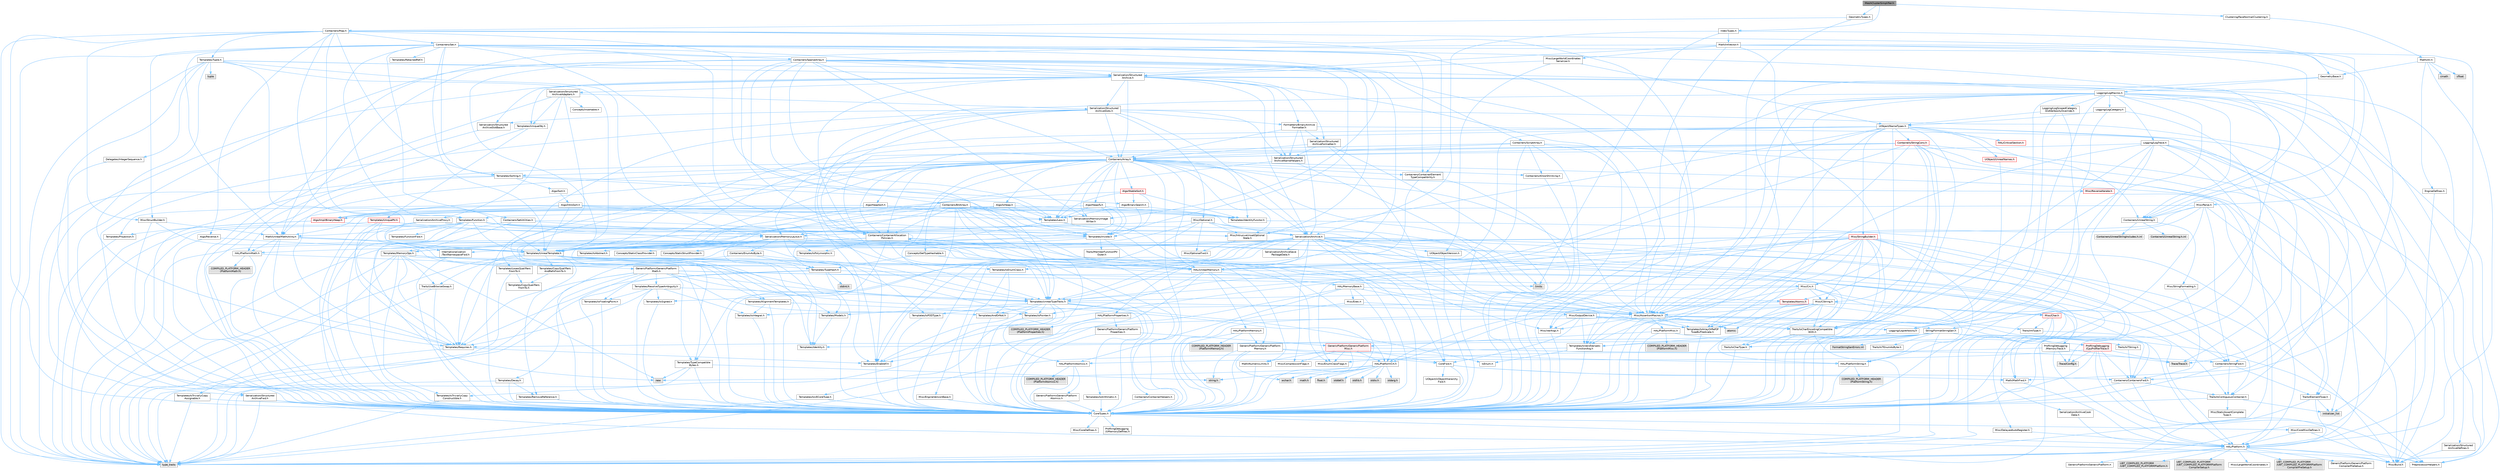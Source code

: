 digraph "MeshClusterSimplifier.h"
{
 // INTERACTIVE_SVG=YES
 // LATEX_PDF_SIZE
  bgcolor="transparent";
  edge [fontname=Helvetica,fontsize=10,labelfontname=Helvetica,labelfontsize=10];
  node [fontname=Helvetica,fontsize=10,shape=box,height=0.2,width=0.4];
  Node1 [id="Node000001",label="MeshClusterSimplifier.h",height=0.2,width=0.4,color="gray40", fillcolor="grey60", style="filled", fontcolor="black",tooltip=" "];
  Node1 -> Node2 [id="edge1_Node000001_Node000002",color="steelblue1",style="solid",tooltip=" "];
  Node2 [id="Node000002",label="GeometryTypes.h",height=0.2,width=0.4,color="grey40", fillcolor="white", style="filled",URL="$d3/dcd/GeometryTypes_8h.html",tooltip=" "];
  Node2 -> Node3 [id="edge2_Node000002_Node000003",color="steelblue1",style="solid",tooltip=" "];
  Node3 [id="Node000003",label="Containers/Map.h",height=0.2,width=0.4,color="grey40", fillcolor="white", style="filled",URL="$df/d79/Map_8h.html",tooltip=" "];
  Node3 -> Node4 [id="edge3_Node000003_Node000004",color="steelblue1",style="solid",tooltip=" "];
  Node4 [id="Node000004",label="CoreTypes.h",height=0.2,width=0.4,color="grey40", fillcolor="white", style="filled",URL="$dc/dec/CoreTypes_8h.html",tooltip=" "];
  Node4 -> Node5 [id="edge4_Node000004_Node000005",color="steelblue1",style="solid",tooltip=" "];
  Node5 [id="Node000005",label="HAL/Platform.h",height=0.2,width=0.4,color="grey40", fillcolor="white", style="filled",URL="$d9/dd0/Platform_8h.html",tooltip=" "];
  Node5 -> Node6 [id="edge5_Node000005_Node000006",color="steelblue1",style="solid",tooltip=" "];
  Node6 [id="Node000006",label="Misc/Build.h",height=0.2,width=0.4,color="grey40", fillcolor="white", style="filled",URL="$d3/dbb/Build_8h.html",tooltip=" "];
  Node5 -> Node7 [id="edge6_Node000005_Node000007",color="steelblue1",style="solid",tooltip=" "];
  Node7 [id="Node000007",label="Misc/LargeWorldCoordinates.h",height=0.2,width=0.4,color="grey40", fillcolor="white", style="filled",URL="$d2/dcb/LargeWorldCoordinates_8h.html",tooltip=" "];
  Node5 -> Node8 [id="edge7_Node000005_Node000008",color="steelblue1",style="solid",tooltip=" "];
  Node8 [id="Node000008",label="type_traits",height=0.2,width=0.4,color="grey60", fillcolor="#E0E0E0", style="filled",tooltip=" "];
  Node5 -> Node9 [id="edge8_Node000005_Node000009",color="steelblue1",style="solid",tooltip=" "];
  Node9 [id="Node000009",label="PreprocessorHelpers.h",height=0.2,width=0.4,color="grey40", fillcolor="white", style="filled",URL="$db/ddb/PreprocessorHelpers_8h.html",tooltip=" "];
  Node5 -> Node10 [id="edge9_Node000005_Node000010",color="steelblue1",style="solid",tooltip=" "];
  Node10 [id="Node000010",label="UBT_COMPILED_PLATFORM\l/UBT_COMPILED_PLATFORMPlatform\lCompilerPreSetup.h",height=0.2,width=0.4,color="grey60", fillcolor="#E0E0E0", style="filled",tooltip=" "];
  Node5 -> Node11 [id="edge10_Node000005_Node000011",color="steelblue1",style="solid",tooltip=" "];
  Node11 [id="Node000011",label="GenericPlatform/GenericPlatform\lCompilerPreSetup.h",height=0.2,width=0.4,color="grey40", fillcolor="white", style="filled",URL="$d9/dc8/GenericPlatformCompilerPreSetup_8h.html",tooltip=" "];
  Node5 -> Node12 [id="edge11_Node000005_Node000012",color="steelblue1",style="solid",tooltip=" "];
  Node12 [id="Node000012",label="GenericPlatform/GenericPlatform.h",height=0.2,width=0.4,color="grey40", fillcolor="white", style="filled",URL="$d6/d84/GenericPlatform_8h.html",tooltip=" "];
  Node5 -> Node13 [id="edge12_Node000005_Node000013",color="steelblue1",style="solid",tooltip=" "];
  Node13 [id="Node000013",label="UBT_COMPILED_PLATFORM\l/UBT_COMPILED_PLATFORMPlatform.h",height=0.2,width=0.4,color="grey60", fillcolor="#E0E0E0", style="filled",tooltip=" "];
  Node5 -> Node14 [id="edge13_Node000005_Node000014",color="steelblue1",style="solid",tooltip=" "];
  Node14 [id="Node000014",label="UBT_COMPILED_PLATFORM\l/UBT_COMPILED_PLATFORMPlatform\lCompilerSetup.h",height=0.2,width=0.4,color="grey60", fillcolor="#E0E0E0", style="filled",tooltip=" "];
  Node4 -> Node15 [id="edge14_Node000004_Node000015",color="steelblue1",style="solid",tooltip=" "];
  Node15 [id="Node000015",label="ProfilingDebugging\l/UMemoryDefines.h",height=0.2,width=0.4,color="grey40", fillcolor="white", style="filled",URL="$d2/da2/UMemoryDefines_8h.html",tooltip=" "];
  Node4 -> Node16 [id="edge15_Node000004_Node000016",color="steelblue1",style="solid",tooltip=" "];
  Node16 [id="Node000016",label="Misc/CoreMiscDefines.h",height=0.2,width=0.4,color="grey40", fillcolor="white", style="filled",URL="$da/d38/CoreMiscDefines_8h.html",tooltip=" "];
  Node16 -> Node5 [id="edge16_Node000016_Node000005",color="steelblue1",style="solid",tooltip=" "];
  Node16 -> Node9 [id="edge17_Node000016_Node000009",color="steelblue1",style="solid",tooltip=" "];
  Node4 -> Node17 [id="edge18_Node000004_Node000017",color="steelblue1",style="solid",tooltip=" "];
  Node17 [id="Node000017",label="Misc/CoreDefines.h",height=0.2,width=0.4,color="grey40", fillcolor="white", style="filled",URL="$d3/dd2/CoreDefines_8h.html",tooltip=" "];
  Node3 -> Node18 [id="edge19_Node000003_Node000018",color="steelblue1",style="solid",tooltip=" "];
  Node18 [id="Node000018",label="Algo/Reverse.h",height=0.2,width=0.4,color="grey40", fillcolor="white", style="filled",URL="$d5/d93/Reverse_8h.html",tooltip=" "];
  Node18 -> Node4 [id="edge20_Node000018_Node000004",color="steelblue1",style="solid",tooltip=" "];
  Node18 -> Node19 [id="edge21_Node000018_Node000019",color="steelblue1",style="solid",tooltip=" "];
  Node19 [id="Node000019",label="Templates/UnrealTemplate.h",height=0.2,width=0.4,color="grey40", fillcolor="white", style="filled",URL="$d4/d24/UnrealTemplate_8h.html",tooltip=" "];
  Node19 -> Node4 [id="edge22_Node000019_Node000004",color="steelblue1",style="solid",tooltip=" "];
  Node19 -> Node20 [id="edge23_Node000019_Node000020",color="steelblue1",style="solid",tooltip=" "];
  Node20 [id="Node000020",label="Templates/IsPointer.h",height=0.2,width=0.4,color="grey40", fillcolor="white", style="filled",URL="$d7/d05/IsPointer_8h.html",tooltip=" "];
  Node20 -> Node4 [id="edge24_Node000020_Node000004",color="steelblue1",style="solid",tooltip=" "];
  Node19 -> Node21 [id="edge25_Node000019_Node000021",color="steelblue1",style="solid",tooltip=" "];
  Node21 [id="Node000021",label="HAL/UnrealMemory.h",height=0.2,width=0.4,color="grey40", fillcolor="white", style="filled",URL="$d9/d96/UnrealMemory_8h.html",tooltip=" "];
  Node21 -> Node4 [id="edge26_Node000021_Node000004",color="steelblue1",style="solid",tooltip=" "];
  Node21 -> Node22 [id="edge27_Node000021_Node000022",color="steelblue1",style="solid",tooltip=" "];
  Node22 [id="Node000022",label="GenericPlatform/GenericPlatform\lMemory.h",height=0.2,width=0.4,color="grey40", fillcolor="white", style="filled",URL="$dd/d22/GenericPlatformMemory_8h.html",tooltip=" "];
  Node22 -> Node23 [id="edge28_Node000022_Node000023",color="steelblue1",style="solid",tooltip=" "];
  Node23 [id="Node000023",label="CoreFwd.h",height=0.2,width=0.4,color="grey40", fillcolor="white", style="filled",URL="$d1/d1e/CoreFwd_8h.html",tooltip=" "];
  Node23 -> Node4 [id="edge29_Node000023_Node000004",color="steelblue1",style="solid",tooltip=" "];
  Node23 -> Node24 [id="edge30_Node000023_Node000024",color="steelblue1",style="solid",tooltip=" "];
  Node24 [id="Node000024",label="Containers/ContainersFwd.h",height=0.2,width=0.4,color="grey40", fillcolor="white", style="filled",URL="$d4/d0a/ContainersFwd_8h.html",tooltip=" "];
  Node24 -> Node5 [id="edge31_Node000024_Node000005",color="steelblue1",style="solid",tooltip=" "];
  Node24 -> Node4 [id="edge32_Node000024_Node000004",color="steelblue1",style="solid",tooltip=" "];
  Node24 -> Node25 [id="edge33_Node000024_Node000025",color="steelblue1",style="solid",tooltip=" "];
  Node25 [id="Node000025",label="Traits/IsContiguousContainer.h",height=0.2,width=0.4,color="grey40", fillcolor="white", style="filled",URL="$d5/d3c/IsContiguousContainer_8h.html",tooltip=" "];
  Node25 -> Node4 [id="edge34_Node000025_Node000004",color="steelblue1",style="solid",tooltip=" "];
  Node25 -> Node26 [id="edge35_Node000025_Node000026",color="steelblue1",style="solid",tooltip=" "];
  Node26 [id="Node000026",label="Misc/StaticAssertComplete\lType.h",height=0.2,width=0.4,color="grey40", fillcolor="white", style="filled",URL="$d5/d4e/StaticAssertCompleteType_8h.html",tooltip=" "];
  Node25 -> Node27 [id="edge36_Node000025_Node000027",color="steelblue1",style="solid",tooltip=" "];
  Node27 [id="Node000027",label="initializer_list",height=0.2,width=0.4,color="grey60", fillcolor="#E0E0E0", style="filled",tooltip=" "];
  Node23 -> Node28 [id="edge37_Node000023_Node000028",color="steelblue1",style="solid",tooltip=" "];
  Node28 [id="Node000028",label="Math/MathFwd.h",height=0.2,width=0.4,color="grey40", fillcolor="white", style="filled",URL="$d2/d10/MathFwd_8h.html",tooltip=" "];
  Node28 -> Node5 [id="edge38_Node000028_Node000005",color="steelblue1",style="solid",tooltip=" "];
  Node23 -> Node29 [id="edge39_Node000023_Node000029",color="steelblue1",style="solid",tooltip=" "];
  Node29 [id="Node000029",label="UObject/UObjectHierarchy\lFwd.h",height=0.2,width=0.4,color="grey40", fillcolor="white", style="filled",URL="$d3/d13/UObjectHierarchyFwd_8h.html",tooltip=" "];
  Node22 -> Node4 [id="edge40_Node000022_Node000004",color="steelblue1",style="solid",tooltip=" "];
  Node22 -> Node30 [id="edge41_Node000022_Node000030",color="steelblue1",style="solid",tooltip=" "];
  Node30 [id="Node000030",label="HAL/PlatformString.h",height=0.2,width=0.4,color="grey40", fillcolor="white", style="filled",URL="$db/db5/PlatformString_8h.html",tooltip=" "];
  Node30 -> Node4 [id="edge42_Node000030_Node000004",color="steelblue1",style="solid",tooltip=" "];
  Node30 -> Node31 [id="edge43_Node000030_Node000031",color="steelblue1",style="solid",tooltip=" "];
  Node31 [id="Node000031",label="COMPILED_PLATFORM_HEADER\l(PlatformString.h)",height=0.2,width=0.4,color="grey60", fillcolor="#E0E0E0", style="filled",tooltip=" "];
  Node22 -> Node32 [id="edge44_Node000022_Node000032",color="steelblue1",style="solid",tooltip=" "];
  Node32 [id="Node000032",label="string.h",height=0.2,width=0.4,color="grey60", fillcolor="#E0E0E0", style="filled",tooltip=" "];
  Node22 -> Node33 [id="edge45_Node000022_Node000033",color="steelblue1",style="solid",tooltip=" "];
  Node33 [id="Node000033",label="wchar.h",height=0.2,width=0.4,color="grey60", fillcolor="#E0E0E0", style="filled",tooltip=" "];
  Node21 -> Node34 [id="edge46_Node000021_Node000034",color="steelblue1",style="solid",tooltip=" "];
  Node34 [id="Node000034",label="HAL/MemoryBase.h",height=0.2,width=0.4,color="grey40", fillcolor="white", style="filled",URL="$d6/d9f/MemoryBase_8h.html",tooltip=" "];
  Node34 -> Node4 [id="edge47_Node000034_Node000004",color="steelblue1",style="solid",tooltip=" "];
  Node34 -> Node35 [id="edge48_Node000034_Node000035",color="steelblue1",style="solid",tooltip=" "];
  Node35 [id="Node000035",label="HAL/PlatformAtomics.h",height=0.2,width=0.4,color="grey40", fillcolor="white", style="filled",URL="$d3/d36/PlatformAtomics_8h.html",tooltip=" "];
  Node35 -> Node4 [id="edge49_Node000035_Node000004",color="steelblue1",style="solid",tooltip=" "];
  Node35 -> Node36 [id="edge50_Node000035_Node000036",color="steelblue1",style="solid",tooltip=" "];
  Node36 [id="Node000036",label="GenericPlatform/GenericPlatform\lAtomics.h",height=0.2,width=0.4,color="grey40", fillcolor="white", style="filled",URL="$da/d72/GenericPlatformAtomics_8h.html",tooltip=" "];
  Node36 -> Node4 [id="edge51_Node000036_Node000004",color="steelblue1",style="solid",tooltip=" "];
  Node35 -> Node37 [id="edge52_Node000035_Node000037",color="steelblue1",style="solid",tooltip=" "];
  Node37 [id="Node000037",label="COMPILED_PLATFORM_HEADER\l(PlatformAtomics.h)",height=0.2,width=0.4,color="grey60", fillcolor="#E0E0E0", style="filled",tooltip=" "];
  Node34 -> Node38 [id="edge53_Node000034_Node000038",color="steelblue1",style="solid",tooltip=" "];
  Node38 [id="Node000038",label="HAL/PlatformCrt.h",height=0.2,width=0.4,color="grey40", fillcolor="white", style="filled",URL="$d8/d75/PlatformCrt_8h.html",tooltip=" "];
  Node38 -> Node39 [id="edge54_Node000038_Node000039",color="steelblue1",style="solid",tooltip=" "];
  Node39 [id="Node000039",label="new",height=0.2,width=0.4,color="grey60", fillcolor="#E0E0E0", style="filled",tooltip=" "];
  Node38 -> Node33 [id="edge55_Node000038_Node000033",color="steelblue1",style="solid",tooltip=" "];
  Node38 -> Node40 [id="edge56_Node000038_Node000040",color="steelblue1",style="solid",tooltip=" "];
  Node40 [id="Node000040",label="stddef.h",height=0.2,width=0.4,color="grey60", fillcolor="#E0E0E0", style="filled",tooltip=" "];
  Node38 -> Node41 [id="edge57_Node000038_Node000041",color="steelblue1",style="solid",tooltip=" "];
  Node41 [id="Node000041",label="stdlib.h",height=0.2,width=0.4,color="grey60", fillcolor="#E0E0E0", style="filled",tooltip=" "];
  Node38 -> Node42 [id="edge58_Node000038_Node000042",color="steelblue1",style="solid",tooltip=" "];
  Node42 [id="Node000042",label="stdio.h",height=0.2,width=0.4,color="grey60", fillcolor="#E0E0E0", style="filled",tooltip=" "];
  Node38 -> Node43 [id="edge59_Node000038_Node000043",color="steelblue1",style="solid",tooltip=" "];
  Node43 [id="Node000043",label="stdarg.h",height=0.2,width=0.4,color="grey60", fillcolor="#E0E0E0", style="filled",tooltip=" "];
  Node38 -> Node44 [id="edge60_Node000038_Node000044",color="steelblue1",style="solid",tooltip=" "];
  Node44 [id="Node000044",label="math.h",height=0.2,width=0.4,color="grey60", fillcolor="#E0E0E0", style="filled",tooltip=" "];
  Node38 -> Node45 [id="edge61_Node000038_Node000045",color="steelblue1",style="solid",tooltip=" "];
  Node45 [id="Node000045",label="float.h",height=0.2,width=0.4,color="grey60", fillcolor="#E0E0E0", style="filled",tooltip=" "];
  Node38 -> Node32 [id="edge62_Node000038_Node000032",color="steelblue1",style="solid",tooltip=" "];
  Node34 -> Node46 [id="edge63_Node000034_Node000046",color="steelblue1",style="solid",tooltip=" "];
  Node46 [id="Node000046",label="Misc/Exec.h",height=0.2,width=0.4,color="grey40", fillcolor="white", style="filled",URL="$de/ddb/Exec_8h.html",tooltip=" "];
  Node46 -> Node4 [id="edge64_Node000046_Node000004",color="steelblue1",style="solid",tooltip=" "];
  Node46 -> Node47 [id="edge65_Node000046_Node000047",color="steelblue1",style="solid",tooltip=" "];
  Node47 [id="Node000047",label="Misc/AssertionMacros.h",height=0.2,width=0.4,color="grey40", fillcolor="white", style="filled",URL="$d0/dfa/AssertionMacros_8h.html",tooltip=" "];
  Node47 -> Node4 [id="edge66_Node000047_Node000004",color="steelblue1",style="solid",tooltip=" "];
  Node47 -> Node5 [id="edge67_Node000047_Node000005",color="steelblue1",style="solid",tooltip=" "];
  Node47 -> Node48 [id="edge68_Node000047_Node000048",color="steelblue1",style="solid",tooltip=" "];
  Node48 [id="Node000048",label="HAL/PlatformMisc.h",height=0.2,width=0.4,color="grey40", fillcolor="white", style="filled",URL="$d0/df5/PlatformMisc_8h.html",tooltip=" "];
  Node48 -> Node4 [id="edge69_Node000048_Node000004",color="steelblue1",style="solid",tooltip=" "];
  Node48 -> Node49 [id="edge70_Node000048_Node000049",color="steelblue1",style="solid",tooltip=" "];
  Node49 [id="Node000049",label="GenericPlatform/GenericPlatform\lMisc.h",height=0.2,width=0.4,color="red", fillcolor="#FFF0F0", style="filled",URL="$db/d9a/GenericPlatformMisc_8h.html",tooltip=" "];
  Node49 -> Node50 [id="edge71_Node000049_Node000050",color="steelblue1",style="solid",tooltip=" "];
  Node50 [id="Node000050",label="Containers/StringFwd.h",height=0.2,width=0.4,color="grey40", fillcolor="white", style="filled",URL="$df/d37/StringFwd_8h.html",tooltip=" "];
  Node50 -> Node4 [id="edge72_Node000050_Node000004",color="steelblue1",style="solid",tooltip=" "];
  Node50 -> Node51 [id="edge73_Node000050_Node000051",color="steelblue1",style="solid",tooltip=" "];
  Node51 [id="Node000051",label="Traits/ElementType.h",height=0.2,width=0.4,color="grey40", fillcolor="white", style="filled",URL="$d5/d4f/ElementType_8h.html",tooltip=" "];
  Node51 -> Node5 [id="edge74_Node000051_Node000005",color="steelblue1",style="solid",tooltip=" "];
  Node51 -> Node27 [id="edge75_Node000051_Node000027",color="steelblue1",style="solid",tooltip=" "];
  Node51 -> Node8 [id="edge76_Node000051_Node000008",color="steelblue1",style="solid",tooltip=" "];
  Node50 -> Node25 [id="edge77_Node000050_Node000025",color="steelblue1",style="solid",tooltip=" "];
  Node49 -> Node23 [id="edge78_Node000049_Node000023",color="steelblue1",style="solid",tooltip=" "];
  Node49 -> Node4 [id="edge79_Node000049_Node000004",color="steelblue1",style="solid",tooltip=" "];
  Node49 -> Node38 [id="edge80_Node000049_Node000038",color="steelblue1",style="solid",tooltip=" "];
  Node49 -> Node53 [id="edge81_Node000049_Node000053",color="steelblue1",style="solid",tooltip=" "];
  Node53 [id="Node000053",label="Math/NumericLimits.h",height=0.2,width=0.4,color="grey40", fillcolor="white", style="filled",URL="$df/d1b/NumericLimits_8h.html",tooltip=" "];
  Node53 -> Node4 [id="edge82_Node000053_Node000004",color="steelblue1",style="solid",tooltip=" "];
  Node49 -> Node54 [id="edge83_Node000049_Node000054",color="steelblue1",style="solid",tooltip=" "];
  Node54 [id="Node000054",label="Misc/CompressionFlags.h",height=0.2,width=0.4,color="grey40", fillcolor="white", style="filled",URL="$d9/d76/CompressionFlags_8h.html",tooltip=" "];
  Node49 -> Node55 [id="edge84_Node000049_Node000055",color="steelblue1",style="solid",tooltip=" "];
  Node55 [id="Node000055",label="Misc/EnumClassFlags.h",height=0.2,width=0.4,color="grey40", fillcolor="white", style="filled",URL="$d8/de7/EnumClassFlags_8h.html",tooltip=" "];
  Node48 -> Node58 [id="edge85_Node000048_Node000058",color="steelblue1",style="solid",tooltip=" "];
  Node58 [id="Node000058",label="COMPILED_PLATFORM_HEADER\l(PlatformMisc.h)",height=0.2,width=0.4,color="grey60", fillcolor="#E0E0E0", style="filled",tooltip=" "];
  Node48 -> Node59 [id="edge86_Node000048_Node000059",color="steelblue1",style="solid",tooltip=" "];
  Node59 [id="Node000059",label="ProfilingDebugging\l/CpuProfilerTrace.h",height=0.2,width=0.4,color="red", fillcolor="#FFF0F0", style="filled",URL="$da/dcb/CpuProfilerTrace_8h.html",tooltip=" "];
  Node59 -> Node4 [id="edge87_Node000059_Node000004",color="steelblue1",style="solid",tooltip=" "];
  Node59 -> Node24 [id="edge88_Node000059_Node000024",color="steelblue1",style="solid",tooltip=" "];
  Node59 -> Node35 [id="edge89_Node000059_Node000035",color="steelblue1",style="solid",tooltip=" "];
  Node59 -> Node9 [id="edge90_Node000059_Node000009",color="steelblue1",style="solid",tooltip=" "];
  Node59 -> Node6 [id="edge91_Node000059_Node000006",color="steelblue1",style="solid",tooltip=" "];
  Node59 -> Node60 [id="edge92_Node000059_Node000060",color="steelblue1",style="solid",tooltip=" "];
  Node60 [id="Node000060",label="Trace/Config.h",height=0.2,width=0.4,color="grey60", fillcolor="#E0E0E0", style="filled",tooltip=" "];
  Node59 -> Node63 [id="edge93_Node000059_Node000063",color="steelblue1",style="solid",tooltip=" "];
  Node63 [id="Node000063",label="Trace/Trace.h",height=0.2,width=0.4,color="grey60", fillcolor="#E0E0E0", style="filled",tooltip=" "];
  Node47 -> Node9 [id="edge94_Node000047_Node000009",color="steelblue1",style="solid",tooltip=" "];
  Node47 -> Node64 [id="edge95_Node000047_Node000064",color="steelblue1",style="solid",tooltip=" "];
  Node64 [id="Node000064",label="Templates/EnableIf.h",height=0.2,width=0.4,color="grey40", fillcolor="white", style="filled",URL="$d7/d60/EnableIf_8h.html",tooltip=" "];
  Node64 -> Node4 [id="edge96_Node000064_Node000004",color="steelblue1",style="solid",tooltip=" "];
  Node47 -> Node65 [id="edge97_Node000047_Node000065",color="steelblue1",style="solid",tooltip=" "];
  Node65 [id="Node000065",label="Templates/IsArrayOrRefOf\lTypeByPredicate.h",height=0.2,width=0.4,color="grey40", fillcolor="white", style="filled",URL="$d6/da1/IsArrayOrRefOfTypeByPredicate_8h.html",tooltip=" "];
  Node65 -> Node4 [id="edge98_Node000065_Node000004",color="steelblue1",style="solid",tooltip=" "];
  Node47 -> Node66 [id="edge99_Node000047_Node000066",color="steelblue1",style="solid",tooltip=" "];
  Node66 [id="Node000066",label="Templates/IsValidVariadic\lFunctionArg.h",height=0.2,width=0.4,color="grey40", fillcolor="white", style="filled",URL="$d0/dc8/IsValidVariadicFunctionArg_8h.html",tooltip=" "];
  Node66 -> Node4 [id="edge100_Node000066_Node000004",color="steelblue1",style="solid",tooltip=" "];
  Node66 -> Node67 [id="edge101_Node000066_Node000067",color="steelblue1",style="solid",tooltip=" "];
  Node67 [id="Node000067",label="IsEnum.h",height=0.2,width=0.4,color="grey40", fillcolor="white", style="filled",URL="$d4/de5/IsEnum_8h.html",tooltip=" "];
  Node66 -> Node8 [id="edge102_Node000066_Node000008",color="steelblue1",style="solid",tooltip=" "];
  Node47 -> Node68 [id="edge103_Node000047_Node000068",color="steelblue1",style="solid",tooltip=" "];
  Node68 [id="Node000068",label="Traits/IsCharEncodingCompatible\lWith.h",height=0.2,width=0.4,color="grey40", fillcolor="white", style="filled",URL="$df/dd1/IsCharEncodingCompatibleWith_8h.html",tooltip=" "];
  Node68 -> Node8 [id="edge104_Node000068_Node000008",color="steelblue1",style="solid",tooltip=" "];
  Node68 -> Node69 [id="edge105_Node000068_Node000069",color="steelblue1",style="solid",tooltip=" "];
  Node69 [id="Node000069",label="Traits/IsCharType.h",height=0.2,width=0.4,color="grey40", fillcolor="white", style="filled",URL="$db/d51/IsCharType_8h.html",tooltip=" "];
  Node69 -> Node4 [id="edge106_Node000069_Node000004",color="steelblue1",style="solid",tooltip=" "];
  Node47 -> Node70 [id="edge107_Node000047_Node000070",color="steelblue1",style="solid",tooltip=" "];
  Node70 [id="Node000070",label="Misc/VarArgs.h",height=0.2,width=0.4,color="grey40", fillcolor="white", style="filled",URL="$d5/d6f/VarArgs_8h.html",tooltip=" "];
  Node70 -> Node4 [id="edge108_Node000070_Node000004",color="steelblue1",style="solid",tooltip=" "];
  Node47 -> Node71 [id="edge109_Node000047_Node000071",color="steelblue1",style="solid",tooltip=" "];
  Node71 [id="Node000071",label="String/FormatStringSan.h",height=0.2,width=0.4,color="grey40", fillcolor="white", style="filled",URL="$d3/d8b/FormatStringSan_8h.html",tooltip=" "];
  Node71 -> Node8 [id="edge110_Node000071_Node000008",color="steelblue1",style="solid",tooltip=" "];
  Node71 -> Node4 [id="edge111_Node000071_Node000004",color="steelblue1",style="solid",tooltip=" "];
  Node71 -> Node72 [id="edge112_Node000071_Node000072",color="steelblue1",style="solid",tooltip=" "];
  Node72 [id="Node000072",label="Templates/Requires.h",height=0.2,width=0.4,color="grey40", fillcolor="white", style="filled",URL="$dc/d96/Requires_8h.html",tooltip=" "];
  Node72 -> Node64 [id="edge113_Node000072_Node000064",color="steelblue1",style="solid",tooltip=" "];
  Node72 -> Node8 [id="edge114_Node000072_Node000008",color="steelblue1",style="solid",tooltip=" "];
  Node71 -> Node73 [id="edge115_Node000071_Node000073",color="steelblue1",style="solid",tooltip=" "];
  Node73 [id="Node000073",label="Templates/Identity.h",height=0.2,width=0.4,color="grey40", fillcolor="white", style="filled",URL="$d0/dd5/Identity_8h.html",tooltip=" "];
  Node71 -> Node66 [id="edge116_Node000071_Node000066",color="steelblue1",style="solid",tooltip=" "];
  Node71 -> Node69 [id="edge117_Node000071_Node000069",color="steelblue1",style="solid",tooltip=" "];
  Node71 -> Node74 [id="edge118_Node000071_Node000074",color="steelblue1",style="solid",tooltip=" "];
  Node74 [id="Node000074",label="Traits/IsTEnumAsByte.h",height=0.2,width=0.4,color="grey40", fillcolor="white", style="filled",URL="$d1/de6/IsTEnumAsByte_8h.html",tooltip=" "];
  Node71 -> Node75 [id="edge119_Node000071_Node000075",color="steelblue1",style="solid",tooltip=" "];
  Node75 [id="Node000075",label="Traits/IsTString.h",height=0.2,width=0.4,color="grey40", fillcolor="white", style="filled",URL="$d0/df8/IsTString_8h.html",tooltip=" "];
  Node75 -> Node24 [id="edge120_Node000075_Node000024",color="steelblue1",style="solid",tooltip=" "];
  Node71 -> Node24 [id="edge121_Node000071_Node000024",color="steelblue1",style="solid",tooltip=" "];
  Node71 -> Node76 [id="edge122_Node000071_Node000076",color="steelblue1",style="solid",tooltip=" "];
  Node76 [id="Node000076",label="FormatStringSanErrors.inl",height=0.2,width=0.4,color="grey60", fillcolor="#E0E0E0", style="filled",tooltip=" "];
  Node47 -> Node77 [id="edge123_Node000047_Node000077",color="steelblue1",style="solid",tooltip=" "];
  Node77 [id="Node000077",label="atomic",height=0.2,width=0.4,color="grey60", fillcolor="#E0E0E0", style="filled",tooltip=" "];
  Node34 -> Node78 [id="edge124_Node000034_Node000078",color="steelblue1",style="solid",tooltip=" "];
  Node78 [id="Node000078",label="Misc/OutputDevice.h",height=0.2,width=0.4,color="grey40", fillcolor="white", style="filled",URL="$d7/d32/OutputDevice_8h.html",tooltip=" "];
  Node78 -> Node23 [id="edge125_Node000078_Node000023",color="steelblue1",style="solid",tooltip=" "];
  Node78 -> Node4 [id="edge126_Node000078_Node000004",color="steelblue1",style="solid",tooltip=" "];
  Node78 -> Node79 [id="edge127_Node000078_Node000079",color="steelblue1",style="solid",tooltip=" "];
  Node79 [id="Node000079",label="Logging/LogVerbosity.h",height=0.2,width=0.4,color="grey40", fillcolor="white", style="filled",URL="$d2/d8f/LogVerbosity_8h.html",tooltip=" "];
  Node79 -> Node4 [id="edge128_Node000079_Node000004",color="steelblue1",style="solid",tooltip=" "];
  Node78 -> Node70 [id="edge129_Node000078_Node000070",color="steelblue1",style="solid",tooltip=" "];
  Node78 -> Node65 [id="edge130_Node000078_Node000065",color="steelblue1",style="solid",tooltip=" "];
  Node78 -> Node66 [id="edge131_Node000078_Node000066",color="steelblue1",style="solid",tooltip=" "];
  Node78 -> Node68 [id="edge132_Node000078_Node000068",color="steelblue1",style="solid",tooltip=" "];
  Node34 -> Node80 [id="edge133_Node000034_Node000080",color="steelblue1",style="solid",tooltip=" "];
  Node80 [id="Node000080",label="Templates/Atomic.h",height=0.2,width=0.4,color="red", fillcolor="#FFF0F0", style="filled",URL="$d3/d91/Atomic_8h.html",tooltip=" "];
  Node80 -> Node83 [id="edge134_Node000080_Node000083",color="steelblue1",style="solid",tooltip=" "];
  Node83 [id="Node000083",label="Templates/IsIntegral.h",height=0.2,width=0.4,color="grey40", fillcolor="white", style="filled",URL="$da/d64/IsIntegral_8h.html",tooltip=" "];
  Node83 -> Node4 [id="edge135_Node000083_Node000004",color="steelblue1",style="solid",tooltip=" "];
  Node80 -> Node88 [id="edge136_Node000080_Node000088",color="steelblue1",style="solid",tooltip=" "];
  Node88 [id="Node000088",label="Traits/IntType.h",height=0.2,width=0.4,color="grey40", fillcolor="white", style="filled",URL="$d7/deb/IntType_8h.html",tooltip=" "];
  Node88 -> Node5 [id="edge137_Node000088_Node000005",color="steelblue1",style="solid",tooltip=" "];
  Node80 -> Node77 [id="edge138_Node000080_Node000077",color="steelblue1",style="solid",tooltip=" "];
  Node21 -> Node89 [id="edge139_Node000021_Node000089",color="steelblue1",style="solid",tooltip=" "];
  Node89 [id="Node000089",label="HAL/PlatformMemory.h",height=0.2,width=0.4,color="grey40", fillcolor="white", style="filled",URL="$de/d68/PlatformMemory_8h.html",tooltip=" "];
  Node89 -> Node4 [id="edge140_Node000089_Node000004",color="steelblue1",style="solid",tooltip=" "];
  Node89 -> Node22 [id="edge141_Node000089_Node000022",color="steelblue1",style="solid",tooltip=" "];
  Node89 -> Node90 [id="edge142_Node000089_Node000090",color="steelblue1",style="solid",tooltip=" "];
  Node90 [id="Node000090",label="COMPILED_PLATFORM_HEADER\l(PlatformMemory.h)",height=0.2,width=0.4,color="grey60", fillcolor="#E0E0E0", style="filled",tooltip=" "];
  Node21 -> Node91 [id="edge143_Node000021_Node000091",color="steelblue1",style="solid",tooltip=" "];
  Node91 [id="Node000091",label="ProfilingDebugging\l/MemoryTrace.h",height=0.2,width=0.4,color="grey40", fillcolor="white", style="filled",URL="$da/dd7/MemoryTrace_8h.html",tooltip=" "];
  Node91 -> Node5 [id="edge144_Node000091_Node000005",color="steelblue1",style="solid",tooltip=" "];
  Node91 -> Node55 [id="edge145_Node000091_Node000055",color="steelblue1",style="solid",tooltip=" "];
  Node91 -> Node60 [id="edge146_Node000091_Node000060",color="steelblue1",style="solid",tooltip=" "];
  Node91 -> Node63 [id="edge147_Node000091_Node000063",color="steelblue1",style="solid",tooltip=" "];
  Node21 -> Node20 [id="edge148_Node000021_Node000020",color="steelblue1",style="solid",tooltip=" "];
  Node19 -> Node92 [id="edge149_Node000019_Node000092",color="steelblue1",style="solid",tooltip=" "];
  Node92 [id="Node000092",label="Templates/CopyQualifiers\lAndRefsFromTo.h",height=0.2,width=0.4,color="grey40", fillcolor="white", style="filled",URL="$d3/db3/CopyQualifiersAndRefsFromTo_8h.html",tooltip=" "];
  Node92 -> Node93 [id="edge150_Node000092_Node000093",color="steelblue1",style="solid",tooltip=" "];
  Node93 [id="Node000093",label="Templates/CopyQualifiers\lFromTo.h",height=0.2,width=0.4,color="grey40", fillcolor="white", style="filled",URL="$d5/db4/CopyQualifiersFromTo_8h.html",tooltip=" "];
  Node19 -> Node94 [id="edge151_Node000019_Node000094",color="steelblue1",style="solid",tooltip=" "];
  Node94 [id="Node000094",label="Templates/UnrealTypeTraits.h",height=0.2,width=0.4,color="grey40", fillcolor="white", style="filled",URL="$d2/d2d/UnrealTypeTraits_8h.html",tooltip=" "];
  Node94 -> Node4 [id="edge152_Node000094_Node000004",color="steelblue1",style="solid",tooltip=" "];
  Node94 -> Node20 [id="edge153_Node000094_Node000020",color="steelblue1",style="solid",tooltip=" "];
  Node94 -> Node47 [id="edge154_Node000094_Node000047",color="steelblue1",style="solid",tooltip=" "];
  Node94 -> Node85 [id="edge155_Node000094_Node000085",color="steelblue1",style="solid",tooltip=" "];
  Node85 [id="Node000085",label="Templates/AndOrNot.h",height=0.2,width=0.4,color="grey40", fillcolor="white", style="filled",URL="$db/d0a/AndOrNot_8h.html",tooltip=" "];
  Node85 -> Node4 [id="edge156_Node000085_Node000004",color="steelblue1",style="solid",tooltip=" "];
  Node94 -> Node64 [id="edge157_Node000094_Node000064",color="steelblue1",style="solid",tooltip=" "];
  Node94 -> Node95 [id="edge158_Node000094_Node000095",color="steelblue1",style="solid",tooltip=" "];
  Node95 [id="Node000095",label="Templates/IsArithmetic.h",height=0.2,width=0.4,color="grey40", fillcolor="white", style="filled",URL="$d2/d5d/IsArithmetic_8h.html",tooltip=" "];
  Node95 -> Node4 [id="edge159_Node000095_Node000004",color="steelblue1",style="solid",tooltip=" "];
  Node94 -> Node67 [id="edge160_Node000094_Node000067",color="steelblue1",style="solid",tooltip=" "];
  Node94 -> Node96 [id="edge161_Node000094_Node000096",color="steelblue1",style="solid",tooltip=" "];
  Node96 [id="Node000096",label="Templates/Models.h",height=0.2,width=0.4,color="grey40", fillcolor="white", style="filled",URL="$d3/d0c/Models_8h.html",tooltip=" "];
  Node96 -> Node73 [id="edge162_Node000096_Node000073",color="steelblue1",style="solid",tooltip=" "];
  Node94 -> Node97 [id="edge163_Node000094_Node000097",color="steelblue1",style="solid",tooltip=" "];
  Node97 [id="Node000097",label="Templates/IsPODType.h",height=0.2,width=0.4,color="grey40", fillcolor="white", style="filled",URL="$d7/db1/IsPODType_8h.html",tooltip=" "];
  Node97 -> Node4 [id="edge164_Node000097_Node000004",color="steelblue1",style="solid",tooltip=" "];
  Node94 -> Node98 [id="edge165_Node000094_Node000098",color="steelblue1",style="solid",tooltip=" "];
  Node98 [id="Node000098",label="Templates/IsUECoreType.h",height=0.2,width=0.4,color="grey40", fillcolor="white", style="filled",URL="$d1/db8/IsUECoreType_8h.html",tooltip=" "];
  Node98 -> Node4 [id="edge166_Node000098_Node000004",color="steelblue1",style="solid",tooltip=" "];
  Node98 -> Node8 [id="edge167_Node000098_Node000008",color="steelblue1",style="solid",tooltip=" "];
  Node94 -> Node86 [id="edge168_Node000094_Node000086",color="steelblue1",style="solid",tooltip=" "];
  Node86 [id="Node000086",label="Templates/IsTriviallyCopy\lConstructible.h",height=0.2,width=0.4,color="grey40", fillcolor="white", style="filled",URL="$d3/d78/IsTriviallyCopyConstructible_8h.html",tooltip=" "];
  Node86 -> Node4 [id="edge169_Node000086_Node000004",color="steelblue1",style="solid",tooltip=" "];
  Node86 -> Node8 [id="edge170_Node000086_Node000008",color="steelblue1",style="solid",tooltip=" "];
  Node19 -> Node99 [id="edge171_Node000019_Node000099",color="steelblue1",style="solid",tooltip=" "];
  Node99 [id="Node000099",label="Templates/RemoveReference.h",height=0.2,width=0.4,color="grey40", fillcolor="white", style="filled",URL="$da/dbe/RemoveReference_8h.html",tooltip=" "];
  Node99 -> Node4 [id="edge172_Node000099_Node000004",color="steelblue1",style="solid",tooltip=" "];
  Node19 -> Node72 [id="edge173_Node000019_Node000072",color="steelblue1",style="solid",tooltip=" "];
  Node19 -> Node100 [id="edge174_Node000019_Node000100",color="steelblue1",style="solid",tooltip=" "];
  Node100 [id="Node000100",label="Templates/TypeCompatible\lBytes.h",height=0.2,width=0.4,color="grey40", fillcolor="white", style="filled",URL="$df/d0a/TypeCompatibleBytes_8h.html",tooltip=" "];
  Node100 -> Node4 [id="edge175_Node000100_Node000004",color="steelblue1",style="solid",tooltip=" "];
  Node100 -> Node32 [id="edge176_Node000100_Node000032",color="steelblue1",style="solid",tooltip=" "];
  Node100 -> Node39 [id="edge177_Node000100_Node000039",color="steelblue1",style="solid",tooltip=" "];
  Node100 -> Node8 [id="edge178_Node000100_Node000008",color="steelblue1",style="solid",tooltip=" "];
  Node19 -> Node73 [id="edge179_Node000019_Node000073",color="steelblue1",style="solid",tooltip=" "];
  Node19 -> Node25 [id="edge180_Node000019_Node000025",color="steelblue1",style="solid",tooltip=" "];
  Node19 -> Node101 [id="edge181_Node000019_Node000101",color="steelblue1",style="solid",tooltip=" "];
  Node101 [id="Node000101",label="Traits/UseBitwiseSwap.h",height=0.2,width=0.4,color="grey40", fillcolor="white", style="filled",URL="$db/df3/UseBitwiseSwap_8h.html",tooltip=" "];
  Node101 -> Node4 [id="edge182_Node000101_Node000004",color="steelblue1",style="solid",tooltip=" "];
  Node101 -> Node8 [id="edge183_Node000101_Node000008",color="steelblue1",style="solid",tooltip=" "];
  Node19 -> Node8 [id="edge184_Node000019_Node000008",color="steelblue1",style="solid",tooltip=" "];
  Node3 -> Node102 [id="edge185_Node000003_Node000102",color="steelblue1",style="solid",tooltip=" "];
  Node102 [id="Node000102",label="Containers/ContainerElement\lTypeCompatibility.h",height=0.2,width=0.4,color="grey40", fillcolor="white", style="filled",URL="$df/ddf/ContainerElementTypeCompatibility_8h.html",tooltip=" "];
  Node102 -> Node4 [id="edge186_Node000102_Node000004",color="steelblue1",style="solid",tooltip=" "];
  Node102 -> Node94 [id="edge187_Node000102_Node000094",color="steelblue1",style="solid",tooltip=" "];
  Node3 -> Node103 [id="edge188_Node000003_Node000103",color="steelblue1",style="solid",tooltip=" "];
  Node103 [id="Node000103",label="Containers/Set.h",height=0.2,width=0.4,color="grey40", fillcolor="white", style="filled",URL="$d4/d45/Set_8h.html",tooltip=" "];
  Node103 -> Node104 [id="edge189_Node000103_Node000104",color="steelblue1",style="solid",tooltip=" "];
  Node104 [id="Node000104",label="Containers/ContainerAllocation\lPolicies.h",height=0.2,width=0.4,color="grey40", fillcolor="white", style="filled",URL="$d7/dff/ContainerAllocationPolicies_8h.html",tooltip=" "];
  Node104 -> Node4 [id="edge190_Node000104_Node000004",color="steelblue1",style="solid",tooltip=" "];
  Node104 -> Node105 [id="edge191_Node000104_Node000105",color="steelblue1",style="solid",tooltip=" "];
  Node105 [id="Node000105",label="Containers/ContainerHelpers.h",height=0.2,width=0.4,color="grey40", fillcolor="white", style="filled",URL="$d7/d33/ContainerHelpers_8h.html",tooltip=" "];
  Node105 -> Node4 [id="edge192_Node000105_Node000004",color="steelblue1",style="solid",tooltip=" "];
  Node104 -> Node104 [id="edge193_Node000104_Node000104",color="steelblue1",style="solid",tooltip=" "];
  Node104 -> Node106 [id="edge194_Node000104_Node000106",color="steelblue1",style="solid",tooltip=" "];
  Node106 [id="Node000106",label="HAL/PlatformMath.h",height=0.2,width=0.4,color="grey40", fillcolor="white", style="filled",URL="$dc/d53/PlatformMath_8h.html",tooltip=" "];
  Node106 -> Node4 [id="edge195_Node000106_Node000004",color="steelblue1",style="solid",tooltip=" "];
  Node106 -> Node107 [id="edge196_Node000106_Node000107",color="steelblue1",style="solid",tooltip=" "];
  Node107 [id="Node000107",label="GenericPlatform/GenericPlatform\lMath.h",height=0.2,width=0.4,color="grey40", fillcolor="white", style="filled",URL="$d5/d79/GenericPlatformMath_8h.html",tooltip=" "];
  Node107 -> Node4 [id="edge197_Node000107_Node000004",color="steelblue1",style="solid",tooltip=" "];
  Node107 -> Node24 [id="edge198_Node000107_Node000024",color="steelblue1",style="solid",tooltip=" "];
  Node107 -> Node38 [id="edge199_Node000107_Node000038",color="steelblue1",style="solid",tooltip=" "];
  Node107 -> Node85 [id="edge200_Node000107_Node000085",color="steelblue1",style="solid",tooltip=" "];
  Node107 -> Node108 [id="edge201_Node000107_Node000108",color="steelblue1",style="solid",tooltip=" "];
  Node108 [id="Node000108",label="Templates/Decay.h",height=0.2,width=0.4,color="grey40", fillcolor="white", style="filled",URL="$dd/d0f/Decay_8h.html",tooltip=" "];
  Node108 -> Node4 [id="edge202_Node000108_Node000004",color="steelblue1",style="solid",tooltip=" "];
  Node108 -> Node99 [id="edge203_Node000108_Node000099",color="steelblue1",style="solid",tooltip=" "];
  Node108 -> Node8 [id="edge204_Node000108_Node000008",color="steelblue1",style="solid",tooltip=" "];
  Node107 -> Node109 [id="edge205_Node000107_Node000109",color="steelblue1",style="solid",tooltip=" "];
  Node109 [id="Node000109",label="Templates/IsFloatingPoint.h",height=0.2,width=0.4,color="grey40", fillcolor="white", style="filled",URL="$d3/d11/IsFloatingPoint_8h.html",tooltip=" "];
  Node109 -> Node4 [id="edge206_Node000109_Node000004",color="steelblue1",style="solid",tooltip=" "];
  Node107 -> Node94 [id="edge207_Node000107_Node000094",color="steelblue1",style="solid",tooltip=" "];
  Node107 -> Node72 [id="edge208_Node000107_Node000072",color="steelblue1",style="solid",tooltip=" "];
  Node107 -> Node110 [id="edge209_Node000107_Node000110",color="steelblue1",style="solid",tooltip=" "];
  Node110 [id="Node000110",label="Templates/ResolveTypeAmbiguity.h",height=0.2,width=0.4,color="grey40", fillcolor="white", style="filled",URL="$df/d1f/ResolveTypeAmbiguity_8h.html",tooltip=" "];
  Node110 -> Node4 [id="edge210_Node000110_Node000004",color="steelblue1",style="solid",tooltip=" "];
  Node110 -> Node109 [id="edge211_Node000110_Node000109",color="steelblue1",style="solid",tooltip=" "];
  Node110 -> Node94 [id="edge212_Node000110_Node000094",color="steelblue1",style="solid",tooltip=" "];
  Node110 -> Node111 [id="edge213_Node000110_Node000111",color="steelblue1",style="solid",tooltip=" "];
  Node111 [id="Node000111",label="Templates/IsSigned.h",height=0.2,width=0.4,color="grey40", fillcolor="white", style="filled",URL="$d8/dd8/IsSigned_8h.html",tooltip=" "];
  Node111 -> Node4 [id="edge214_Node000111_Node000004",color="steelblue1",style="solid",tooltip=" "];
  Node110 -> Node83 [id="edge215_Node000110_Node000083",color="steelblue1",style="solid",tooltip=" "];
  Node110 -> Node72 [id="edge216_Node000110_Node000072",color="steelblue1",style="solid",tooltip=" "];
  Node107 -> Node100 [id="edge217_Node000107_Node000100",color="steelblue1",style="solid",tooltip=" "];
  Node107 -> Node112 [id="edge218_Node000107_Node000112",color="steelblue1",style="solid",tooltip=" "];
  Node112 [id="Node000112",label="limits",height=0.2,width=0.4,color="grey60", fillcolor="#E0E0E0", style="filled",tooltip=" "];
  Node107 -> Node8 [id="edge219_Node000107_Node000008",color="steelblue1",style="solid",tooltip=" "];
  Node106 -> Node113 [id="edge220_Node000106_Node000113",color="steelblue1",style="solid",tooltip=" "];
  Node113 [id="Node000113",label="COMPILED_PLATFORM_HEADER\l(PlatformMath.h)",height=0.2,width=0.4,color="grey60", fillcolor="#E0E0E0", style="filled",tooltip=" "];
  Node104 -> Node21 [id="edge221_Node000104_Node000021",color="steelblue1",style="solid",tooltip=" "];
  Node104 -> Node53 [id="edge222_Node000104_Node000053",color="steelblue1",style="solid",tooltip=" "];
  Node104 -> Node47 [id="edge223_Node000104_Node000047",color="steelblue1",style="solid",tooltip=" "];
  Node104 -> Node114 [id="edge224_Node000104_Node000114",color="steelblue1",style="solid",tooltip=" "];
  Node114 [id="Node000114",label="Templates/IsPolymorphic.h",height=0.2,width=0.4,color="grey40", fillcolor="white", style="filled",URL="$dc/d20/IsPolymorphic_8h.html",tooltip=" "];
  Node104 -> Node115 [id="edge225_Node000104_Node000115",color="steelblue1",style="solid",tooltip=" "];
  Node115 [id="Node000115",label="Templates/MemoryOps.h",height=0.2,width=0.4,color="grey40", fillcolor="white", style="filled",URL="$db/dea/MemoryOps_8h.html",tooltip=" "];
  Node115 -> Node4 [id="edge226_Node000115_Node000004",color="steelblue1",style="solid",tooltip=" "];
  Node115 -> Node21 [id="edge227_Node000115_Node000021",color="steelblue1",style="solid",tooltip=" "];
  Node115 -> Node87 [id="edge228_Node000115_Node000087",color="steelblue1",style="solid",tooltip=" "];
  Node87 [id="Node000087",label="Templates/IsTriviallyCopy\lAssignable.h",height=0.2,width=0.4,color="grey40", fillcolor="white", style="filled",URL="$d2/df2/IsTriviallyCopyAssignable_8h.html",tooltip=" "];
  Node87 -> Node4 [id="edge229_Node000087_Node000004",color="steelblue1",style="solid",tooltip=" "];
  Node87 -> Node8 [id="edge230_Node000087_Node000008",color="steelblue1",style="solid",tooltip=" "];
  Node115 -> Node86 [id="edge231_Node000115_Node000086",color="steelblue1",style="solid",tooltip=" "];
  Node115 -> Node72 [id="edge232_Node000115_Node000072",color="steelblue1",style="solid",tooltip=" "];
  Node115 -> Node94 [id="edge233_Node000115_Node000094",color="steelblue1",style="solid",tooltip=" "];
  Node115 -> Node101 [id="edge234_Node000115_Node000101",color="steelblue1",style="solid",tooltip=" "];
  Node115 -> Node39 [id="edge235_Node000115_Node000039",color="steelblue1",style="solid",tooltip=" "];
  Node115 -> Node8 [id="edge236_Node000115_Node000008",color="steelblue1",style="solid",tooltip=" "];
  Node104 -> Node100 [id="edge237_Node000104_Node000100",color="steelblue1",style="solid",tooltip=" "];
  Node104 -> Node8 [id="edge238_Node000104_Node000008",color="steelblue1",style="solid",tooltip=" "];
  Node103 -> Node102 [id="edge239_Node000103_Node000102",color="steelblue1",style="solid",tooltip=" "];
  Node103 -> Node116 [id="edge240_Node000103_Node000116",color="steelblue1",style="solid",tooltip=" "];
  Node116 [id="Node000116",label="Containers/SetUtilities.h",height=0.2,width=0.4,color="grey40", fillcolor="white", style="filled",URL="$dc/de5/SetUtilities_8h.html",tooltip=" "];
  Node116 -> Node4 [id="edge241_Node000116_Node000004",color="steelblue1",style="solid",tooltip=" "];
  Node116 -> Node117 [id="edge242_Node000116_Node000117",color="steelblue1",style="solid",tooltip=" "];
  Node117 [id="Node000117",label="Serialization/MemoryLayout.h",height=0.2,width=0.4,color="grey40", fillcolor="white", style="filled",URL="$d7/d66/MemoryLayout_8h.html",tooltip=" "];
  Node117 -> Node118 [id="edge243_Node000117_Node000118",color="steelblue1",style="solid",tooltip=" "];
  Node118 [id="Node000118",label="Concepts/StaticClassProvider.h",height=0.2,width=0.4,color="grey40", fillcolor="white", style="filled",URL="$dd/d83/StaticClassProvider_8h.html",tooltip=" "];
  Node117 -> Node119 [id="edge244_Node000117_Node000119",color="steelblue1",style="solid",tooltip=" "];
  Node119 [id="Node000119",label="Concepts/StaticStructProvider.h",height=0.2,width=0.4,color="grey40", fillcolor="white", style="filled",URL="$d5/d77/StaticStructProvider_8h.html",tooltip=" "];
  Node117 -> Node120 [id="edge245_Node000117_Node000120",color="steelblue1",style="solid",tooltip=" "];
  Node120 [id="Node000120",label="Containers/EnumAsByte.h",height=0.2,width=0.4,color="grey40", fillcolor="white", style="filled",URL="$d6/d9a/EnumAsByte_8h.html",tooltip=" "];
  Node120 -> Node4 [id="edge246_Node000120_Node000004",color="steelblue1",style="solid",tooltip=" "];
  Node120 -> Node97 [id="edge247_Node000120_Node000097",color="steelblue1",style="solid",tooltip=" "];
  Node120 -> Node121 [id="edge248_Node000120_Node000121",color="steelblue1",style="solid",tooltip=" "];
  Node121 [id="Node000121",label="Templates/TypeHash.h",height=0.2,width=0.4,color="grey40", fillcolor="white", style="filled",URL="$d1/d62/TypeHash_8h.html",tooltip=" "];
  Node121 -> Node4 [id="edge249_Node000121_Node000004",color="steelblue1",style="solid",tooltip=" "];
  Node121 -> Node72 [id="edge250_Node000121_Node000072",color="steelblue1",style="solid",tooltip=" "];
  Node121 -> Node122 [id="edge251_Node000121_Node000122",color="steelblue1",style="solid",tooltip=" "];
  Node122 [id="Node000122",label="Misc/Crc.h",height=0.2,width=0.4,color="grey40", fillcolor="white", style="filled",URL="$d4/dd2/Crc_8h.html",tooltip=" "];
  Node122 -> Node4 [id="edge252_Node000122_Node000004",color="steelblue1",style="solid",tooltip=" "];
  Node122 -> Node30 [id="edge253_Node000122_Node000030",color="steelblue1",style="solid",tooltip=" "];
  Node122 -> Node47 [id="edge254_Node000122_Node000047",color="steelblue1",style="solid",tooltip=" "];
  Node122 -> Node123 [id="edge255_Node000122_Node000123",color="steelblue1",style="solid",tooltip=" "];
  Node123 [id="Node000123",label="Misc/CString.h",height=0.2,width=0.4,color="grey40", fillcolor="white", style="filled",URL="$d2/d49/CString_8h.html",tooltip=" "];
  Node123 -> Node4 [id="edge256_Node000123_Node000004",color="steelblue1",style="solid",tooltip=" "];
  Node123 -> Node38 [id="edge257_Node000123_Node000038",color="steelblue1",style="solid",tooltip=" "];
  Node123 -> Node30 [id="edge258_Node000123_Node000030",color="steelblue1",style="solid",tooltip=" "];
  Node123 -> Node47 [id="edge259_Node000123_Node000047",color="steelblue1",style="solid",tooltip=" "];
  Node123 -> Node124 [id="edge260_Node000123_Node000124",color="steelblue1",style="solid",tooltip=" "];
  Node124 [id="Node000124",label="Misc/Char.h",height=0.2,width=0.4,color="red", fillcolor="#FFF0F0", style="filled",URL="$d0/d58/Char_8h.html",tooltip=" "];
  Node124 -> Node4 [id="edge261_Node000124_Node000004",color="steelblue1",style="solid",tooltip=" "];
  Node124 -> Node88 [id="edge262_Node000124_Node000088",color="steelblue1",style="solid",tooltip=" "];
  Node124 -> Node8 [id="edge263_Node000124_Node000008",color="steelblue1",style="solid",tooltip=" "];
  Node123 -> Node70 [id="edge264_Node000123_Node000070",color="steelblue1",style="solid",tooltip=" "];
  Node123 -> Node65 [id="edge265_Node000123_Node000065",color="steelblue1",style="solid",tooltip=" "];
  Node123 -> Node66 [id="edge266_Node000123_Node000066",color="steelblue1",style="solid",tooltip=" "];
  Node123 -> Node68 [id="edge267_Node000123_Node000068",color="steelblue1",style="solid",tooltip=" "];
  Node122 -> Node124 [id="edge268_Node000122_Node000124",color="steelblue1",style="solid",tooltip=" "];
  Node122 -> Node94 [id="edge269_Node000122_Node000094",color="steelblue1",style="solid",tooltip=" "];
  Node122 -> Node69 [id="edge270_Node000122_Node000069",color="steelblue1",style="solid",tooltip=" "];
  Node121 -> Node127 [id="edge271_Node000121_Node000127",color="steelblue1",style="solid",tooltip=" "];
  Node127 [id="Node000127",label="stdint.h",height=0.2,width=0.4,color="grey60", fillcolor="#E0E0E0", style="filled",tooltip=" "];
  Node121 -> Node8 [id="edge272_Node000121_Node000008",color="steelblue1",style="solid",tooltip=" "];
  Node117 -> Node50 [id="edge273_Node000117_Node000050",color="steelblue1",style="solid",tooltip=" "];
  Node117 -> Node21 [id="edge274_Node000117_Node000021",color="steelblue1",style="solid",tooltip=" "];
  Node117 -> Node128 [id="edge275_Node000117_Node000128",color="steelblue1",style="solid",tooltip=" "];
  Node128 [id="Node000128",label="Misc/DelayedAutoRegister.h",height=0.2,width=0.4,color="grey40", fillcolor="white", style="filled",URL="$d1/dda/DelayedAutoRegister_8h.html",tooltip=" "];
  Node128 -> Node5 [id="edge276_Node000128_Node000005",color="steelblue1",style="solid",tooltip=" "];
  Node117 -> Node64 [id="edge277_Node000117_Node000064",color="steelblue1",style="solid",tooltip=" "];
  Node117 -> Node129 [id="edge278_Node000117_Node000129",color="steelblue1",style="solid",tooltip=" "];
  Node129 [id="Node000129",label="Templates/IsAbstract.h",height=0.2,width=0.4,color="grey40", fillcolor="white", style="filled",URL="$d8/db7/IsAbstract_8h.html",tooltip=" "];
  Node117 -> Node114 [id="edge279_Node000117_Node000114",color="steelblue1",style="solid",tooltip=" "];
  Node117 -> Node96 [id="edge280_Node000117_Node000096",color="steelblue1",style="solid",tooltip=" "];
  Node117 -> Node19 [id="edge281_Node000117_Node000019",color="steelblue1",style="solid",tooltip=" "];
  Node116 -> Node115 [id="edge282_Node000116_Node000115",color="steelblue1",style="solid",tooltip=" "];
  Node116 -> Node94 [id="edge283_Node000116_Node000094",color="steelblue1",style="solid",tooltip=" "];
  Node103 -> Node130 [id="edge284_Node000103_Node000130",color="steelblue1",style="solid",tooltip=" "];
  Node130 [id="Node000130",label="Containers/SparseArray.h",height=0.2,width=0.4,color="grey40", fillcolor="white", style="filled",URL="$d5/dbf/SparseArray_8h.html",tooltip=" "];
  Node130 -> Node4 [id="edge285_Node000130_Node000004",color="steelblue1",style="solid",tooltip=" "];
  Node130 -> Node47 [id="edge286_Node000130_Node000047",color="steelblue1",style="solid",tooltip=" "];
  Node130 -> Node21 [id="edge287_Node000130_Node000021",color="steelblue1",style="solid",tooltip=" "];
  Node130 -> Node94 [id="edge288_Node000130_Node000094",color="steelblue1",style="solid",tooltip=" "];
  Node130 -> Node19 [id="edge289_Node000130_Node000019",color="steelblue1",style="solid",tooltip=" "];
  Node130 -> Node104 [id="edge290_Node000130_Node000104",color="steelblue1",style="solid",tooltip=" "];
  Node130 -> Node131 [id="edge291_Node000130_Node000131",color="steelblue1",style="solid",tooltip=" "];
  Node131 [id="Node000131",label="Templates/Less.h",height=0.2,width=0.4,color="grey40", fillcolor="white", style="filled",URL="$de/dc8/Less_8h.html",tooltip=" "];
  Node131 -> Node4 [id="edge292_Node000131_Node000004",color="steelblue1",style="solid",tooltip=" "];
  Node131 -> Node19 [id="edge293_Node000131_Node000019",color="steelblue1",style="solid",tooltip=" "];
  Node130 -> Node132 [id="edge294_Node000130_Node000132",color="steelblue1",style="solid",tooltip=" "];
  Node132 [id="Node000132",label="Containers/Array.h",height=0.2,width=0.4,color="grey40", fillcolor="white", style="filled",URL="$df/dd0/Array_8h.html",tooltip=" "];
  Node132 -> Node4 [id="edge295_Node000132_Node000004",color="steelblue1",style="solid",tooltip=" "];
  Node132 -> Node47 [id="edge296_Node000132_Node000047",color="steelblue1",style="solid",tooltip=" "];
  Node132 -> Node133 [id="edge297_Node000132_Node000133",color="steelblue1",style="solid",tooltip=" "];
  Node133 [id="Node000133",label="Misc/IntrusiveUnsetOptional\lState.h",height=0.2,width=0.4,color="grey40", fillcolor="white", style="filled",URL="$d2/d0a/IntrusiveUnsetOptionalState_8h.html",tooltip=" "];
  Node133 -> Node134 [id="edge298_Node000133_Node000134",color="steelblue1",style="solid",tooltip=" "];
  Node134 [id="Node000134",label="Misc/OptionalFwd.h",height=0.2,width=0.4,color="grey40", fillcolor="white", style="filled",URL="$dc/d50/OptionalFwd_8h.html",tooltip=" "];
  Node132 -> Node135 [id="edge299_Node000132_Node000135",color="steelblue1",style="solid",tooltip=" "];
  Node135 [id="Node000135",label="Misc/ReverseIterate.h",height=0.2,width=0.4,color="red", fillcolor="#FFF0F0", style="filled",URL="$db/de3/ReverseIterate_8h.html",tooltip=" "];
  Node135 -> Node5 [id="edge300_Node000135_Node000005",color="steelblue1",style="solid",tooltip=" "];
  Node132 -> Node21 [id="edge301_Node000132_Node000021",color="steelblue1",style="solid",tooltip=" "];
  Node132 -> Node94 [id="edge302_Node000132_Node000094",color="steelblue1",style="solid",tooltip=" "];
  Node132 -> Node19 [id="edge303_Node000132_Node000019",color="steelblue1",style="solid",tooltip=" "];
  Node132 -> Node137 [id="edge304_Node000132_Node000137",color="steelblue1",style="solid",tooltip=" "];
  Node137 [id="Node000137",label="Containers/AllowShrinking.h",height=0.2,width=0.4,color="grey40", fillcolor="white", style="filled",URL="$d7/d1a/AllowShrinking_8h.html",tooltip=" "];
  Node137 -> Node4 [id="edge305_Node000137_Node000004",color="steelblue1",style="solid",tooltip=" "];
  Node132 -> Node104 [id="edge306_Node000132_Node000104",color="steelblue1",style="solid",tooltip=" "];
  Node132 -> Node102 [id="edge307_Node000132_Node000102",color="steelblue1",style="solid",tooltip=" "];
  Node132 -> Node138 [id="edge308_Node000132_Node000138",color="steelblue1",style="solid",tooltip=" "];
  Node138 [id="Node000138",label="Serialization/Archive.h",height=0.2,width=0.4,color="grey40", fillcolor="white", style="filled",URL="$d7/d3b/Archive_8h.html",tooltip=" "];
  Node138 -> Node23 [id="edge309_Node000138_Node000023",color="steelblue1",style="solid",tooltip=" "];
  Node138 -> Node4 [id="edge310_Node000138_Node000004",color="steelblue1",style="solid",tooltip=" "];
  Node138 -> Node139 [id="edge311_Node000138_Node000139",color="steelblue1",style="solid",tooltip=" "];
  Node139 [id="Node000139",label="HAL/PlatformProperties.h",height=0.2,width=0.4,color="grey40", fillcolor="white", style="filled",URL="$d9/db0/PlatformProperties_8h.html",tooltip=" "];
  Node139 -> Node4 [id="edge312_Node000139_Node000004",color="steelblue1",style="solid",tooltip=" "];
  Node139 -> Node140 [id="edge313_Node000139_Node000140",color="steelblue1",style="solid",tooltip=" "];
  Node140 [id="Node000140",label="GenericPlatform/GenericPlatform\lProperties.h",height=0.2,width=0.4,color="grey40", fillcolor="white", style="filled",URL="$d2/dcd/GenericPlatformProperties_8h.html",tooltip=" "];
  Node140 -> Node4 [id="edge314_Node000140_Node000004",color="steelblue1",style="solid",tooltip=" "];
  Node140 -> Node49 [id="edge315_Node000140_Node000049",color="steelblue1",style="solid",tooltip=" "];
  Node139 -> Node141 [id="edge316_Node000139_Node000141",color="steelblue1",style="solid",tooltip=" "];
  Node141 [id="Node000141",label="COMPILED_PLATFORM_HEADER\l(PlatformProperties.h)",height=0.2,width=0.4,color="grey60", fillcolor="#E0E0E0", style="filled",tooltip=" "];
  Node138 -> Node142 [id="edge317_Node000138_Node000142",color="steelblue1",style="solid",tooltip=" "];
  Node142 [id="Node000142",label="Internationalization\l/TextNamespaceFwd.h",height=0.2,width=0.4,color="grey40", fillcolor="white", style="filled",URL="$d8/d97/TextNamespaceFwd_8h.html",tooltip=" "];
  Node142 -> Node4 [id="edge318_Node000142_Node000004",color="steelblue1",style="solid",tooltip=" "];
  Node138 -> Node28 [id="edge319_Node000138_Node000028",color="steelblue1",style="solid",tooltip=" "];
  Node138 -> Node47 [id="edge320_Node000138_Node000047",color="steelblue1",style="solid",tooltip=" "];
  Node138 -> Node6 [id="edge321_Node000138_Node000006",color="steelblue1",style="solid",tooltip=" "];
  Node138 -> Node54 [id="edge322_Node000138_Node000054",color="steelblue1",style="solid",tooltip=" "];
  Node138 -> Node143 [id="edge323_Node000138_Node000143",color="steelblue1",style="solid",tooltip=" "];
  Node143 [id="Node000143",label="Misc/EngineVersionBase.h",height=0.2,width=0.4,color="grey40", fillcolor="white", style="filled",URL="$d5/d2b/EngineVersionBase_8h.html",tooltip=" "];
  Node143 -> Node4 [id="edge324_Node000143_Node000004",color="steelblue1",style="solid",tooltip=" "];
  Node138 -> Node70 [id="edge325_Node000138_Node000070",color="steelblue1",style="solid",tooltip=" "];
  Node138 -> Node144 [id="edge326_Node000138_Node000144",color="steelblue1",style="solid",tooltip=" "];
  Node144 [id="Node000144",label="Serialization/ArchiveCook\lData.h",height=0.2,width=0.4,color="grey40", fillcolor="white", style="filled",URL="$dc/db6/ArchiveCookData_8h.html",tooltip=" "];
  Node144 -> Node5 [id="edge327_Node000144_Node000005",color="steelblue1",style="solid",tooltip=" "];
  Node138 -> Node145 [id="edge328_Node000138_Node000145",color="steelblue1",style="solid",tooltip=" "];
  Node145 [id="Node000145",label="Serialization/ArchiveSave\lPackageData.h",height=0.2,width=0.4,color="grey40", fillcolor="white", style="filled",URL="$d1/d37/ArchiveSavePackageData_8h.html",tooltip=" "];
  Node138 -> Node64 [id="edge329_Node000138_Node000064",color="steelblue1",style="solid",tooltip=" "];
  Node138 -> Node65 [id="edge330_Node000138_Node000065",color="steelblue1",style="solid",tooltip=" "];
  Node138 -> Node146 [id="edge331_Node000138_Node000146",color="steelblue1",style="solid",tooltip=" "];
  Node146 [id="Node000146",label="Templates/IsEnumClass.h",height=0.2,width=0.4,color="grey40", fillcolor="white", style="filled",URL="$d7/d15/IsEnumClass_8h.html",tooltip=" "];
  Node146 -> Node4 [id="edge332_Node000146_Node000004",color="steelblue1",style="solid",tooltip=" "];
  Node146 -> Node85 [id="edge333_Node000146_Node000085",color="steelblue1",style="solid",tooltip=" "];
  Node138 -> Node111 [id="edge334_Node000138_Node000111",color="steelblue1",style="solid",tooltip=" "];
  Node138 -> Node66 [id="edge335_Node000138_Node000066",color="steelblue1",style="solid",tooltip=" "];
  Node138 -> Node19 [id="edge336_Node000138_Node000019",color="steelblue1",style="solid",tooltip=" "];
  Node138 -> Node68 [id="edge337_Node000138_Node000068",color="steelblue1",style="solid",tooltip=" "];
  Node138 -> Node147 [id="edge338_Node000138_Node000147",color="steelblue1",style="solid",tooltip=" "];
  Node147 [id="Node000147",label="UObject/ObjectVersion.h",height=0.2,width=0.4,color="grey40", fillcolor="white", style="filled",URL="$da/d63/ObjectVersion_8h.html",tooltip=" "];
  Node147 -> Node4 [id="edge339_Node000147_Node000004",color="steelblue1",style="solid",tooltip=" "];
  Node132 -> Node148 [id="edge340_Node000132_Node000148",color="steelblue1",style="solid",tooltip=" "];
  Node148 [id="Node000148",label="Serialization/MemoryImage\lWriter.h",height=0.2,width=0.4,color="grey40", fillcolor="white", style="filled",URL="$d0/d08/MemoryImageWriter_8h.html",tooltip=" "];
  Node148 -> Node4 [id="edge341_Node000148_Node000004",color="steelblue1",style="solid",tooltip=" "];
  Node148 -> Node117 [id="edge342_Node000148_Node000117",color="steelblue1",style="solid",tooltip=" "];
  Node132 -> Node149 [id="edge343_Node000132_Node000149",color="steelblue1",style="solid",tooltip=" "];
  Node149 [id="Node000149",label="Algo/Heapify.h",height=0.2,width=0.4,color="grey40", fillcolor="white", style="filled",URL="$d0/d2a/Heapify_8h.html",tooltip=" "];
  Node149 -> Node150 [id="edge344_Node000149_Node000150",color="steelblue1",style="solid",tooltip=" "];
  Node150 [id="Node000150",label="Algo/Impl/BinaryHeap.h",height=0.2,width=0.4,color="red", fillcolor="#FFF0F0", style="filled",URL="$d7/da3/Algo_2Impl_2BinaryHeap_8h.html",tooltip=" "];
  Node150 -> Node151 [id="edge345_Node000150_Node000151",color="steelblue1",style="solid",tooltip=" "];
  Node151 [id="Node000151",label="Templates/Invoke.h",height=0.2,width=0.4,color="grey40", fillcolor="white", style="filled",URL="$d7/deb/Invoke_8h.html",tooltip=" "];
  Node151 -> Node4 [id="edge346_Node000151_Node000004",color="steelblue1",style="solid",tooltip=" "];
  Node151 -> Node152 [id="edge347_Node000151_Node000152",color="steelblue1",style="solid",tooltip=" "];
  Node152 [id="Node000152",label="Traits/MemberFunctionPtr\lOuter.h",height=0.2,width=0.4,color="grey40", fillcolor="white", style="filled",URL="$db/da7/MemberFunctionPtrOuter_8h.html",tooltip=" "];
  Node151 -> Node19 [id="edge348_Node000151_Node000019",color="steelblue1",style="solid",tooltip=" "];
  Node151 -> Node8 [id="edge349_Node000151_Node000008",color="steelblue1",style="solid",tooltip=" "];
  Node150 -> Node153 [id="edge350_Node000150_Node000153",color="steelblue1",style="solid",tooltip=" "];
  Node153 [id="Node000153",label="Templates/Projection.h",height=0.2,width=0.4,color="grey40", fillcolor="white", style="filled",URL="$d7/df0/Projection_8h.html",tooltip=" "];
  Node153 -> Node8 [id="edge351_Node000153_Node000008",color="steelblue1",style="solid",tooltip=" "];
  Node150 -> Node8 [id="edge352_Node000150_Node000008",color="steelblue1",style="solid",tooltip=" "];
  Node149 -> Node155 [id="edge353_Node000149_Node000155",color="steelblue1",style="solid",tooltip=" "];
  Node155 [id="Node000155",label="Templates/IdentityFunctor.h",height=0.2,width=0.4,color="grey40", fillcolor="white", style="filled",URL="$d7/d2e/IdentityFunctor_8h.html",tooltip=" "];
  Node155 -> Node5 [id="edge354_Node000155_Node000005",color="steelblue1",style="solid",tooltip=" "];
  Node149 -> Node151 [id="edge355_Node000149_Node000151",color="steelblue1",style="solid",tooltip=" "];
  Node149 -> Node131 [id="edge356_Node000149_Node000131",color="steelblue1",style="solid",tooltip=" "];
  Node149 -> Node19 [id="edge357_Node000149_Node000019",color="steelblue1",style="solid",tooltip=" "];
  Node132 -> Node156 [id="edge358_Node000132_Node000156",color="steelblue1",style="solid",tooltip=" "];
  Node156 [id="Node000156",label="Algo/HeapSort.h",height=0.2,width=0.4,color="grey40", fillcolor="white", style="filled",URL="$d3/d92/HeapSort_8h.html",tooltip=" "];
  Node156 -> Node150 [id="edge359_Node000156_Node000150",color="steelblue1",style="solid",tooltip=" "];
  Node156 -> Node155 [id="edge360_Node000156_Node000155",color="steelblue1",style="solid",tooltip=" "];
  Node156 -> Node131 [id="edge361_Node000156_Node000131",color="steelblue1",style="solid",tooltip=" "];
  Node156 -> Node19 [id="edge362_Node000156_Node000019",color="steelblue1",style="solid",tooltip=" "];
  Node132 -> Node157 [id="edge363_Node000132_Node000157",color="steelblue1",style="solid",tooltip=" "];
  Node157 [id="Node000157",label="Algo/IsHeap.h",height=0.2,width=0.4,color="grey40", fillcolor="white", style="filled",URL="$de/d32/IsHeap_8h.html",tooltip=" "];
  Node157 -> Node150 [id="edge364_Node000157_Node000150",color="steelblue1",style="solid",tooltip=" "];
  Node157 -> Node155 [id="edge365_Node000157_Node000155",color="steelblue1",style="solid",tooltip=" "];
  Node157 -> Node151 [id="edge366_Node000157_Node000151",color="steelblue1",style="solid",tooltip=" "];
  Node157 -> Node131 [id="edge367_Node000157_Node000131",color="steelblue1",style="solid",tooltip=" "];
  Node157 -> Node19 [id="edge368_Node000157_Node000019",color="steelblue1",style="solid",tooltip=" "];
  Node132 -> Node150 [id="edge369_Node000132_Node000150",color="steelblue1",style="solid",tooltip=" "];
  Node132 -> Node158 [id="edge370_Node000132_Node000158",color="steelblue1",style="solid",tooltip=" "];
  Node158 [id="Node000158",label="Algo/StableSort.h",height=0.2,width=0.4,color="red", fillcolor="#FFF0F0", style="filled",URL="$d7/d3c/StableSort_8h.html",tooltip=" "];
  Node158 -> Node159 [id="edge371_Node000158_Node000159",color="steelblue1",style="solid",tooltip=" "];
  Node159 [id="Node000159",label="Algo/BinarySearch.h",height=0.2,width=0.4,color="grey40", fillcolor="white", style="filled",URL="$db/db4/BinarySearch_8h.html",tooltip=" "];
  Node159 -> Node155 [id="edge372_Node000159_Node000155",color="steelblue1",style="solid",tooltip=" "];
  Node159 -> Node151 [id="edge373_Node000159_Node000151",color="steelblue1",style="solid",tooltip=" "];
  Node159 -> Node131 [id="edge374_Node000159_Node000131",color="steelblue1",style="solid",tooltip=" "];
  Node158 -> Node155 [id="edge375_Node000158_Node000155",color="steelblue1",style="solid",tooltip=" "];
  Node158 -> Node151 [id="edge376_Node000158_Node000151",color="steelblue1",style="solid",tooltip=" "];
  Node158 -> Node131 [id="edge377_Node000158_Node000131",color="steelblue1",style="solid",tooltip=" "];
  Node158 -> Node19 [id="edge378_Node000158_Node000019",color="steelblue1",style="solid",tooltip=" "];
  Node132 -> Node161 [id="edge379_Node000132_Node000161",color="steelblue1",style="solid",tooltip=" "];
  Node161 [id="Node000161",label="Concepts/GetTypeHashable.h",height=0.2,width=0.4,color="grey40", fillcolor="white", style="filled",URL="$d3/da2/GetTypeHashable_8h.html",tooltip=" "];
  Node161 -> Node4 [id="edge380_Node000161_Node000004",color="steelblue1",style="solid",tooltip=" "];
  Node161 -> Node121 [id="edge381_Node000161_Node000121",color="steelblue1",style="solid",tooltip=" "];
  Node132 -> Node155 [id="edge382_Node000132_Node000155",color="steelblue1",style="solid",tooltip=" "];
  Node132 -> Node151 [id="edge383_Node000132_Node000151",color="steelblue1",style="solid",tooltip=" "];
  Node132 -> Node131 [id="edge384_Node000132_Node000131",color="steelblue1",style="solid",tooltip=" "];
  Node132 -> Node162 [id="edge385_Node000132_Node000162",color="steelblue1",style="solid",tooltip=" "];
  Node162 [id="Node000162",label="Templates/LosesQualifiers\lFromTo.h",height=0.2,width=0.4,color="grey40", fillcolor="white", style="filled",URL="$d2/db3/LosesQualifiersFromTo_8h.html",tooltip=" "];
  Node162 -> Node93 [id="edge386_Node000162_Node000093",color="steelblue1",style="solid",tooltip=" "];
  Node162 -> Node8 [id="edge387_Node000162_Node000008",color="steelblue1",style="solid",tooltip=" "];
  Node132 -> Node72 [id="edge388_Node000132_Node000072",color="steelblue1",style="solid",tooltip=" "];
  Node132 -> Node163 [id="edge389_Node000132_Node000163",color="steelblue1",style="solid",tooltip=" "];
  Node163 [id="Node000163",label="Templates/Sorting.h",height=0.2,width=0.4,color="grey40", fillcolor="white", style="filled",URL="$d3/d9e/Sorting_8h.html",tooltip=" "];
  Node163 -> Node4 [id="edge390_Node000163_Node000004",color="steelblue1",style="solid",tooltip=" "];
  Node163 -> Node159 [id="edge391_Node000163_Node000159",color="steelblue1",style="solid",tooltip=" "];
  Node163 -> Node164 [id="edge392_Node000163_Node000164",color="steelblue1",style="solid",tooltip=" "];
  Node164 [id="Node000164",label="Algo/Sort.h",height=0.2,width=0.4,color="grey40", fillcolor="white", style="filled",URL="$d1/d87/Sort_8h.html",tooltip=" "];
  Node164 -> Node165 [id="edge393_Node000164_Node000165",color="steelblue1",style="solid",tooltip=" "];
  Node165 [id="Node000165",label="Algo/IntroSort.h",height=0.2,width=0.4,color="grey40", fillcolor="white", style="filled",URL="$d3/db3/IntroSort_8h.html",tooltip=" "];
  Node165 -> Node150 [id="edge394_Node000165_Node000150",color="steelblue1",style="solid",tooltip=" "];
  Node165 -> Node166 [id="edge395_Node000165_Node000166",color="steelblue1",style="solid",tooltip=" "];
  Node166 [id="Node000166",label="Math/UnrealMathUtility.h",height=0.2,width=0.4,color="grey40", fillcolor="white", style="filled",URL="$db/db8/UnrealMathUtility_8h.html",tooltip=" "];
  Node166 -> Node4 [id="edge396_Node000166_Node000004",color="steelblue1",style="solid",tooltip=" "];
  Node166 -> Node47 [id="edge397_Node000166_Node000047",color="steelblue1",style="solid",tooltip=" "];
  Node166 -> Node106 [id="edge398_Node000166_Node000106",color="steelblue1",style="solid",tooltip=" "];
  Node166 -> Node28 [id="edge399_Node000166_Node000028",color="steelblue1",style="solid",tooltip=" "];
  Node166 -> Node73 [id="edge400_Node000166_Node000073",color="steelblue1",style="solid",tooltip=" "];
  Node166 -> Node72 [id="edge401_Node000166_Node000072",color="steelblue1",style="solid",tooltip=" "];
  Node165 -> Node155 [id="edge402_Node000165_Node000155",color="steelblue1",style="solid",tooltip=" "];
  Node165 -> Node151 [id="edge403_Node000165_Node000151",color="steelblue1",style="solid",tooltip=" "];
  Node165 -> Node153 [id="edge404_Node000165_Node000153",color="steelblue1",style="solid",tooltip=" "];
  Node165 -> Node131 [id="edge405_Node000165_Node000131",color="steelblue1",style="solid",tooltip=" "];
  Node165 -> Node19 [id="edge406_Node000165_Node000019",color="steelblue1",style="solid",tooltip=" "];
  Node163 -> Node106 [id="edge407_Node000163_Node000106",color="steelblue1",style="solid",tooltip=" "];
  Node163 -> Node131 [id="edge408_Node000163_Node000131",color="steelblue1",style="solid",tooltip=" "];
  Node132 -> Node167 [id="edge409_Node000132_Node000167",color="steelblue1",style="solid",tooltip=" "];
  Node167 [id="Node000167",label="Templates/AlignmentTemplates.h",height=0.2,width=0.4,color="grey40", fillcolor="white", style="filled",URL="$dd/d32/AlignmentTemplates_8h.html",tooltip=" "];
  Node167 -> Node4 [id="edge410_Node000167_Node000004",color="steelblue1",style="solid",tooltip=" "];
  Node167 -> Node83 [id="edge411_Node000167_Node000083",color="steelblue1",style="solid",tooltip=" "];
  Node167 -> Node20 [id="edge412_Node000167_Node000020",color="steelblue1",style="solid",tooltip=" "];
  Node132 -> Node51 [id="edge413_Node000132_Node000051",color="steelblue1",style="solid",tooltip=" "];
  Node132 -> Node112 [id="edge414_Node000132_Node000112",color="steelblue1",style="solid",tooltip=" "];
  Node132 -> Node8 [id="edge415_Node000132_Node000008",color="steelblue1",style="solid",tooltip=" "];
  Node130 -> Node166 [id="edge416_Node000130_Node000166",color="steelblue1",style="solid",tooltip=" "];
  Node130 -> Node168 [id="edge417_Node000130_Node000168",color="steelblue1",style="solid",tooltip=" "];
  Node168 [id="Node000168",label="Containers/ScriptArray.h",height=0.2,width=0.4,color="grey40", fillcolor="white", style="filled",URL="$dc/daf/ScriptArray_8h.html",tooltip=" "];
  Node168 -> Node4 [id="edge418_Node000168_Node000004",color="steelblue1",style="solid",tooltip=" "];
  Node168 -> Node47 [id="edge419_Node000168_Node000047",color="steelblue1",style="solid",tooltip=" "];
  Node168 -> Node21 [id="edge420_Node000168_Node000021",color="steelblue1",style="solid",tooltip=" "];
  Node168 -> Node137 [id="edge421_Node000168_Node000137",color="steelblue1",style="solid",tooltip=" "];
  Node168 -> Node104 [id="edge422_Node000168_Node000104",color="steelblue1",style="solid",tooltip=" "];
  Node168 -> Node132 [id="edge423_Node000168_Node000132",color="steelblue1",style="solid",tooltip=" "];
  Node168 -> Node27 [id="edge424_Node000168_Node000027",color="steelblue1",style="solid",tooltip=" "];
  Node130 -> Node169 [id="edge425_Node000130_Node000169",color="steelblue1",style="solid",tooltip=" "];
  Node169 [id="Node000169",label="Containers/BitArray.h",height=0.2,width=0.4,color="grey40", fillcolor="white", style="filled",URL="$d1/de4/BitArray_8h.html",tooltip=" "];
  Node169 -> Node104 [id="edge426_Node000169_Node000104",color="steelblue1",style="solid",tooltip=" "];
  Node169 -> Node4 [id="edge427_Node000169_Node000004",color="steelblue1",style="solid",tooltip=" "];
  Node169 -> Node35 [id="edge428_Node000169_Node000035",color="steelblue1",style="solid",tooltip=" "];
  Node169 -> Node21 [id="edge429_Node000169_Node000021",color="steelblue1",style="solid",tooltip=" "];
  Node169 -> Node166 [id="edge430_Node000169_Node000166",color="steelblue1",style="solid",tooltip=" "];
  Node169 -> Node47 [id="edge431_Node000169_Node000047",color="steelblue1",style="solid",tooltip=" "];
  Node169 -> Node55 [id="edge432_Node000169_Node000055",color="steelblue1",style="solid",tooltip=" "];
  Node169 -> Node138 [id="edge433_Node000169_Node000138",color="steelblue1",style="solid",tooltip=" "];
  Node169 -> Node148 [id="edge434_Node000169_Node000148",color="steelblue1",style="solid",tooltip=" "];
  Node169 -> Node117 [id="edge435_Node000169_Node000117",color="steelblue1",style="solid",tooltip=" "];
  Node169 -> Node64 [id="edge436_Node000169_Node000064",color="steelblue1",style="solid",tooltip=" "];
  Node169 -> Node151 [id="edge437_Node000169_Node000151",color="steelblue1",style="solid",tooltip=" "];
  Node169 -> Node19 [id="edge438_Node000169_Node000019",color="steelblue1",style="solid",tooltip=" "];
  Node169 -> Node94 [id="edge439_Node000169_Node000094",color="steelblue1",style="solid",tooltip=" "];
  Node130 -> Node170 [id="edge440_Node000130_Node000170",color="steelblue1",style="solid",tooltip=" "];
  Node170 [id="Node000170",label="Serialization/Structured\lArchive.h",height=0.2,width=0.4,color="grey40", fillcolor="white", style="filled",URL="$d9/d1e/StructuredArchive_8h.html",tooltip=" "];
  Node170 -> Node132 [id="edge441_Node000170_Node000132",color="steelblue1",style="solid",tooltip=" "];
  Node170 -> Node104 [id="edge442_Node000170_Node000104",color="steelblue1",style="solid",tooltip=" "];
  Node170 -> Node4 [id="edge443_Node000170_Node000004",color="steelblue1",style="solid",tooltip=" "];
  Node170 -> Node171 [id="edge444_Node000170_Node000171",color="steelblue1",style="solid",tooltip=" "];
  Node171 [id="Node000171",label="Formatters/BinaryArchive\lFormatter.h",height=0.2,width=0.4,color="grey40", fillcolor="white", style="filled",URL="$d2/d01/BinaryArchiveFormatter_8h.html",tooltip=" "];
  Node171 -> Node132 [id="edge445_Node000171_Node000132",color="steelblue1",style="solid",tooltip=" "];
  Node171 -> Node5 [id="edge446_Node000171_Node000005",color="steelblue1",style="solid",tooltip=" "];
  Node171 -> Node138 [id="edge447_Node000171_Node000138",color="steelblue1",style="solid",tooltip=" "];
  Node171 -> Node172 [id="edge448_Node000171_Node000172",color="steelblue1",style="solid",tooltip=" "];
  Node172 [id="Node000172",label="Serialization/Structured\lArchiveFormatter.h",height=0.2,width=0.4,color="grey40", fillcolor="white", style="filled",URL="$db/dfe/StructuredArchiveFormatter_8h.html",tooltip=" "];
  Node172 -> Node132 [id="edge449_Node000172_Node000132",color="steelblue1",style="solid",tooltip=" "];
  Node172 -> Node23 [id="edge450_Node000172_Node000023",color="steelblue1",style="solid",tooltip=" "];
  Node172 -> Node4 [id="edge451_Node000172_Node000004",color="steelblue1",style="solid",tooltip=" "];
  Node172 -> Node173 [id="edge452_Node000172_Node000173",color="steelblue1",style="solid",tooltip=" "];
  Node173 [id="Node000173",label="Serialization/Structured\lArchiveNameHelpers.h",height=0.2,width=0.4,color="grey40", fillcolor="white", style="filled",URL="$d0/d7b/StructuredArchiveNameHelpers_8h.html",tooltip=" "];
  Node173 -> Node4 [id="edge453_Node000173_Node000004",color="steelblue1",style="solid",tooltip=" "];
  Node173 -> Node73 [id="edge454_Node000173_Node000073",color="steelblue1",style="solid",tooltip=" "];
  Node171 -> Node173 [id="edge455_Node000171_Node000173",color="steelblue1",style="solid",tooltip=" "];
  Node170 -> Node6 [id="edge456_Node000170_Node000006",color="steelblue1",style="solid",tooltip=" "];
  Node170 -> Node138 [id="edge457_Node000170_Node000138",color="steelblue1",style="solid",tooltip=" "];
  Node170 -> Node174 [id="edge458_Node000170_Node000174",color="steelblue1",style="solid",tooltip=" "];
  Node174 [id="Node000174",label="Serialization/Structured\lArchiveAdapters.h",height=0.2,width=0.4,color="grey40", fillcolor="white", style="filled",URL="$d3/de1/StructuredArchiveAdapters_8h.html",tooltip=" "];
  Node174 -> Node4 [id="edge459_Node000174_Node000004",color="steelblue1",style="solid",tooltip=" "];
  Node174 -> Node175 [id="edge460_Node000174_Node000175",color="steelblue1",style="solid",tooltip=" "];
  Node175 [id="Node000175",label="Concepts/Insertable.h",height=0.2,width=0.4,color="grey40", fillcolor="white", style="filled",URL="$d8/d3b/Insertable_8h.html",tooltip=" "];
  Node174 -> Node96 [id="edge461_Node000174_Node000096",color="steelblue1",style="solid",tooltip=" "];
  Node174 -> Node176 [id="edge462_Node000174_Node000176",color="steelblue1",style="solid",tooltip=" "];
  Node176 [id="Node000176",label="Serialization/ArchiveProxy.h",height=0.2,width=0.4,color="grey40", fillcolor="white", style="filled",URL="$dc/dda/ArchiveProxy_8h.html",tooltip=" "];
  Node176 -> Node4 [id="edge463_Node000176_Node000004",color="steelblue1",style="solid",tooltip=" "];
  Node176 -> Node142 [id="edge464_Node000176_Node000142",color="steelblue1",style="solid",tooltip=" "];
  Node176 -> Node138 [id="edge465_Node000176_Node000138",color="steelblue1",style="solid",tooltip=" "];
  Node174 -> Node177 [id="edge466_Node000174_Node000177",color="steelblue1",style="solid",tooltip=" "];
  Node177 [id="Node000177",label="Serialization/Structured\lArchiveSlots.h",height=0.2,width=0.4,color="grey40", fillcolor="white", style="filled",URL="$d2/d87/StructuredArchiveSlots_8h.html",tooltip=" "];
  Node177 -> Node132 [id="edge467_Node000177_Node000132",color="steelblue1",style="solid",tooltip=" "];
  Node177 -> Node4 [id="edge468_Node000177_Node000004",color="steelblue1",style="solid",tooltip=" "];
  Node177 -> Node171 [id="edge469_Node000177_Node000171",color="steelblue1",style="solid",tooltip=" "];
  Node177 -> Node6 [id="edge470_Node000177_Node000006",color="steelblue1",style="solid",tooltip=" "];
  Node177 -> Node178 [id="edge471_Node000177_Node000178",color="steelblue1",style="solid",tooltip=" "];
  Node178 [id="Node000178",label="Misc/Optional.h",height=0.2,width=0.4,color="grey40", fillcolor="white", style="filled",URL="$d2/dae/Optional_8h.html",tooltip=" "];
  Node178 -> Node4 [id="edge472_Node000178_Node000004",color="steelblue1",style="solid",tooltip=" "];
  Node178 -> Node47 [id="edge473_Node000178_Node000047",color="steelblue1",style="solid",tooltip=" "];
  Node178 -> Node133 [id="edge474_Node000178_Node000133",color="steelblue1",style="solid",tooltip=" "];
  Node178 -> Node134 [id="edge475_Node000178_Node000134",color="steelblue1",style="solid",tooltip=" "];
  Node178 -> Node115 [id="edge476_Node000178_Node000115",color="steelblue1",style="solid",tooltip=" "];
  Node178 -> Node19 [id="edge477_Node000178_Node000019",color="steelblue1",style="solid",tooltip=" "];
  Node178 -> Node138 [id="edge478_Node000178_Node000138",color="steelblue1",style="solid",tooltip=" "];
  Node177 -> Node138 [id="edge479_Node000177_Node000138",color="steelblue1",style="solid",tooltip=" "];
  Node177 -> Node179 [id="edge480_Node000177_Node000179",color="steelblue1",style="solid",tooltip=" "];
  Node179 [id="Node000179",label="Serialization/Structured\lArchiveFwd.h",height=0.2,width=0.4,color="grey40", fillcolor="white", style="filled",URL="$d2/df9/StructuredArchiveFwd_8h.html",tooltip=" "];
  Node179 -> Node4 [id="edge481_Node000179_Node000004",color="steelblue1",style="solid",tooltip=" "];
  Node179 -> Node6 [id="edge482_Node000179_Node000006",color="steelblue1",style="solid",tooltip=" "];
  Node179 -> Node8 [id="edge483_Node000179_Node000008",color="steelblue1",style="solid",tooltip=" "];
  Node177 -> Node173 [id="edge484_Node000177_Node000173",color="steelblue1",style="solid",tooltip=" "];
  Node177 -> Node180 [id="edge485_Node000177_Node000180",color="steelblue1",style="solid",tooltip=" "];
  Node180 [id="Node000180",label="Serialization/Structured\lArchiveSlotBase.h",height=0.2,width=0.4,color="grey40", fillcolor="white", style="filled",URL="$d9/d9a/StructuredArchiveSlotBase_8h.html",tooltip=" "];
  Node180 -> Node4 [id="edge486_Node000180_Node000004",color="steelblue1",style="solid",tooltip=" "];
  Node177 -> Node64 [id="edge487_Node000177_Node000064",color="steelblue1",style="solid",tooltip=" "];
  Node177 -> Node146 [id="edge488_Node000177_Node000146",color="steelblue1",style="solid",tooltip=" "];
  Node174 -> Node181 [id="edge489_Node000174_Node000181",color="steelblue1",style="solid",tooltip=" "];
  Node181 [id="Node000181",label="Templates/UniqueObj.h",height=0.2,width=0.4,color="grey40", fillcolor="white", style="filled",URL="$da/d95/UniqueObj_8h.html",tooltip=" "];
  Node181 -> Node4 [id="edge490_Node000181_Node000004",color="steelblue1",style="solid",tooltip=" "];
  Node181 -> Node182 [id="edge491_Node000181_Node000182",color="steelblue1",style="solid",tooltip=" "];
  Node182 [id="Node000182",label="Templates/UniquePtr.h",height=0.2,width=0.4,color="red", fillcolor="#FFF0F0", style="filled",URL="$de/d1a/UniquePtr_8h.html",tooltip=" "];
  Node182 -> Node4 [id="edge492_Node000182_Node000004",color="steelblue1",style="solid",tooltip=" "];
  Node182 -> Node19 [id="edge493_Node000182_Node000019",color="steelblue1",style="solid",tooltip=" "];
  Node182 -> Node72 [id="edge494_Node000182_Node000072",color="steelblue1",style="solid",tooltip=" "];
  Node182 -> Node117 [id="edge495_Node000182_Node000117",color="steelblue1",style="solid",tooltip=" "];
  Node182 -> Node8 [id="edge496_Node000182_Node000008",color="steelblue1",style="solid",tooltip=" "];
  Node170 -> Node185 [id="edge497_Node000170_Node000185",color="steelblue1",style="solid",tooltip=" "];
  Node185 [id="Node000185",label="Serialization/Structured\lArchiveDefines.h",height=0.2,width=0.4,color="grey40", fillcolor="white", style="filled",URL="$d3/d61/StructuredArchiveDefines_8h.html",tooltip=" "];
  Node185 -> Node6 [id="edge498_Node000185_Node000006",color="steelblue1",style="solid",tooltip=" "];
  Node170 -> Node172 [id="edge499_Node000170_Node000172",color="steelblue1",style="solid",tooltip=" "];
  Node170 -> Node179 [id="edge500_Node000170_Node000179",color="steelblue1",style="solid",tooltip=" "];
  Node170 -> Node173 [id="edge501_Node000170_Node000173",color="steelblue1",style="solid",tooltip=" "];
  Node170 -> Node180 [id="edge502_Node000170_Node000180",color="steelblue1",style="solid",tooltip=" "];
  Node170 -> Node177 [id="edge503_Node000170_Node000177",color="steelblue1",style="solid",tooltip=" "];
  Node170 -> Node181 [id="edge504_Node000170_Node000181",color="steelblue1",style="solid",tooltip=" "];
  Node130 -> Node148 [id="edge505_Node000130_Node000148",color="steelblue1",style="solid",tooltip=" "];
  Node130 -> Node186 [id="edge506_Node000130_Node000186",color="steelblue1",style="solid",tooltip=" "];
  Node186 [id="Node000186",label="Containers/UnrealString.h",height=0.2,width=0.4,color="grey40", fillcolor="white", style="filled",URL="$d5/dba/UnrealString_8h.html",tooltip=" "];
  Node186 -> Node187 [id="edge507_Node000186_Node000187",color="steelblue1",style="solid",tooltip=" "];
  Node187 [id="Node000187",label="Containers/UnrealStringIncludes.h.inl",height=0.2,width=0.4,color="grey60", fillcolor="#E0E0E0", style="filled",tooltip=" "];
  Node186 -> Node188 [id="edge508_Node000186_Node000188",color="steelblue1",style="solid",tooltip=" "];
  Node188 [id="Node000188",label="Containers/UnrealString.h.inl",height=0.2,width=0.4,color="grey60", fillcolor="#E0E0E0", style="filled",tooltip=" "];
  Node186 -> Node189 [id="edge509_Node000186_Node000189",color="steelblue1",style="solid",tooltip=" "];
  Node189 [id="Node000189",label="Misc/StringFormatArg.h",height=0.2,width=0.4,color="grey40", fillcolor="white", style="filled",URL="$d2/d16/StringFormatArg_8h.html",tooltip=" "];
  Node189 -> Node24 [id="edge510_Node000189_Node000024",color="steelblue1",style="solid",tooltip=" "];
  Node130 -> Node133 [id="edge511_Node000130_Node000133",color="steelblue1",style="solid",tooltip=" "];
  Node103 -> Node24 [id="edge512_Node000103_Node000024",color="steelblue1",style="solid",tooltip=" "];
  Node103 -> Node166 [id="edge513_Node000103_Node000166",color="steelblue1",style="solid",tooltip=" "];
  Node103 -> Node47 [id="edge514_Node000103_Node000047",color="steelblue1",style="solid",tooltip=" "];
  Node103 -> Node190 [id="edge515_Node000103_Node000190",color="steelblue1",style="solid",tooltip=" "];
  Node190 [id="Node000190",label="Misc/StructBuilder.h",height=0.2,width=0.4,color="grey40", fillcolor="white", style="filled",URL="$d9/db3/StructBuilder_8h.html",tooltip=" "];
  Node190 -> Node4 [id="edge516_Node000190_Node000004",color="steelblue1",style="solid",tooltip=" "];
  Node190 -> Node166 [id="edge517_Node000190_Node000166",color="steelblue1",style="solid",tooltip=" "];
  Node190 -> Node167 [id="edge518_Node000190_Node000167",color="steelblue1",style="solid",tooltip=" "];
  Node103 -> Node148 [id="edge519_Node000103_Node000148",color="steelblue1",style="solid",tooltip=" "];
  Node103 -> Node170 [id="edge520_Node000103_Node000170",color="steelblue1",style="solid",tooltip=" "];
  Node103 -> Node191 [id="edge521_Node000103_Node000191",color="steelblue1",style="solid",tooltip=" "];
  Node191 [id="Node000191",label="Templates/Function.h",height=0.2,width=0.4,color="grey40", fillcolor="white", style="filled",URL="$df/df5/Function_8h.html",tooltip=" "];
  Node191 -> Node4 [id="edge522_Node000191_Node000004",color="steelblue1",style="solid",tooltip=" "];
  Node191 -> Node47 [id="edge523_Node000191_Node000047",color="steelblue1",style="solid",tooltip=" "];
  Node191 -> Node133 [id="edge524_Node000191_Node000133",color="steelblue1",style="solid",tooltip=" "];
  Node191 -> Node21 [id="edge525_Node000191_Node000021",color="steelblue1",style="solid",tooltip=" "];
  Node191 -> Node192 [id="edge526_Node000191_Node000192",color="steelblue1",style="solid",tooltip=" "];
  Node192 [id="Node000192",label="Templates/FunctionFwd.h",height=0.2,width=0.4,color="grey40", fillcolor="white", style="filled",URL="$d6/d54/FunctionFwd_8h.html",tooltip=" "];
  Node191 -> Node94 [id="edge527_Node000191_Node000094",color="steelblue1",style="solid",tooltip=" "];
  Node191 -> Node151 [id="edge528_Node000191_Node000151",color="steelblue1",style="solid",tooltip=" "];
  Node191 -> Node19 [id="edge529_Node000191_Node000019",color="steelblue1",style="solid",tooltip=" "];
  Node191 -> Node72 [id="edge530_Node000191_Node000072",color="steelblue1",style="solid",tooltip=" "];
  Node191 -> Node166 [id="edge531_Node000191_Node000166",color="steelblue1",style="solid",tooltip=" "];
  Node191 -> Node39 [id="edge532_Node000191_Node000039",color="steelblue1",style="solid",tooltip=" "];
  Node191 -> Node8 [id="edge533_Node000191_Node000008",color="steelblue1",style="solid",tooltip=" "];
  Node103 -> Node193 [id="edge534_Node000103_Node000193",color="steelblue1",style="solid",tooltip=" "];
  Node193 [id="Node000193",label="Templates/RetainedRef.h",height=0.2,width=0.4,color="grey40", fillcolor="white", style="filled",URL="$d1/dac/RetainedRef_8h.html",tooltip=" "];
  Node103 -> Node163 [id="edge535_Node000103_Node000163",color="steelblue1",style="solid",tooltip=" "];
  Node103 -> Node121 [id="edge536_Node000103_Node000121",color="steelblue1",style="solid",tooltip=" "];
  Node103 -> Node19 [id="edge537_Node000103_Node000019",color="steelblue1",style="solid",tooltip=" "];
  Node103 -> Node27 [id="edge538_Node000103_Node000027",color="steelblue1",style="solid",tooltip=" "];
  Node103 -> Node8 [id="edge539_Node000103_Node000008",color="steelblue1",style="solid",tooltip=" "];
  Node3 -> Node186 [id="edge540_Node000003_Node000186",color="steelblue1",style="solid",tooltip=" "];
  Node3 -> Node47 [id="edge541_Node000003_Node000047",color="steelblue1",style="solid",tooltip=" "];
  Node3 -> Node190 [id="edge542_Node000003_Node000190",color="steelblue1",style="solid",tooltip=" "];
  Node3 -> Node191 [id="edge543_Node000003_Node000191",color="steelblue1",style="solid",tooltip=" "];
  Node3 -> Node163 [id="edge544_Node000003_Node000163",color="steelblue1",style="solid",tooltip=" "];
  Node3 -> Node194 [id="edge545_Node000003_Node000194",color="steelblue1",style="solid",tooltip=" "];
  Node194 [id="Node000194",label="Templates/Tuple.h",height=0.2,width=0.4,color="grey40", fillcolor="white", style="filled",URL="$d2/d4f/Tuple_8h.html",tooltip=" "];
  Node194 -> Node4 [id="edge546_Node000194_Node000004",color="steelblue1",style="solid",tooltip=" "];
  Node194 -> Node19 [id="edge547_Node000194_Node000019",color="steelblue1",style="solid",tooltip=" "];
  Node194 -> Node195 [id="edge548_Node000194_Node000195",color="steelblue1",style="solid",tooltip=" "];
  Node195 [id="Node000195",label="Delegates/IntegerSequence.h",height=0.2,width=0.4,color="grey40", fillcolor="white", style="filled",URL="$d2/dcc/IntegerSequence_8h.html",tooltip=" "];
  Node195 -> Node4 [id="edge549_Node000195_Node000004",color="steelblue1",style="solid",tooltip=" "];
  Node194 -> Node151 [id="edge550_Node000194_Node000151",color="steelblue1",style="solid",tooltip=" "];
  Node194 -> Node170 [id="edge551_Node000194_Node000170",color="steelblue1",style="solid",tooltip=" "];
  Node194 -> Node117 [id="edge552_Node000194_Node000117",color="steelblue1",style="solid",tooltip=" "];
  Node194 -> Node72 [id="edge553_Node000194_Node000072",color="steelblue1",style="solid",tooltip=" "];
  Node194 -> Node121 [id="edge554_Node000194_Node000121",color="steelblue1",style="solid",tooltip=" "];
  Node194 -> Node196 [id="edge555_Node000194_Node000196",color="steelblue1",style="solid",tooltip=" "];
  Node196 [id="Node000196",label="tuple",height=0.2,width=0.4,color="grey60", fillcolor="#E0E0E0", style="filled",tooltip=" "];
  Node194 -> Node8 [id="edge556_Node000194_Node000008",color="steelblue1",style="solid",tooltip=" "];
  Node3 -> Node19 [id="edge557_Node000003_Node000019",color="steelblue1",style="solid",tooltip=" "];
  Node3 -> Node94 [id="edge558_Node000003_Node000094",color="steelblue1",style="solid",tooltip=" "];
  Node3 -> Node8 [id="edge559_Node000003_Node000008",color="steelblue1",style="solid",tooltip=" "];
  Node2 -> Node47 [id="edge560_Node000002_Node000047",color="steelblue1",style="solid",tooltip=" "];
  Node1 -> Node197 [id="edge561_Node000001_Node000197",color="steelblue1",style="solid",tooltip=" "];
  Node197 [id="Node000197",label="IndexTypes.h",height=0.2,width=0.4,color="grey40", fillcolor="white", style="filled",URL="$d5/d67/IndexTypes_8h.html",tooltip=" "];
  Node197 -> Node198 [id="edge562_Node000197_Node000198",color="steelblue1",style="solid",tooltip=" "];
  Node198 [id="Node000198",label="GeometryBase.h",height=0.2,width=0.4,color="grey40", fillcolor="white", style="filled",URL="$d5/d5e/GeometryBase_8h.html",tooltip=" "];
  Node198 -> Node4 [id="edge563_Node000198_Node000004",color="steelblue1",style="solid",tooltip=" "];
  Node198 -> Node199 [id="edge564_Node000198_Node000199",color="steelblue1",style="solid",tooltip=" "];
  Node199 [id="Node000199",label="Logging/LogMacros.h",height=0.2,width=0.4,color="grey40", fillcolor="white", style="filled",URL="$d0/d16/LogMacros_8h.html",tooltip=" "];
  Node199 -> Node186 [id="edge565_Node000199_Node000186",color="steelblue1",style="solid",tooltip=" "];
  Node199 -> Node4 [id="edge566_Node000199_Node000004",color="steelblue1",style="solid",tooltip=" "];
  Node199 -> Node9 [id="edge567_Node000199_Node000009",color="steelblue1",style="solid",tooltip=" "];
  Node199 -> Node200 [id="edge568_Node000199_Node000200",color="steelblue1",style="solid",tooltip=" "];
  Node200 [id="Node000200",label="Logging/LogCategory.h",height=0.2,width=0.4,color="grey40", fillcolor="white", style="filled",URL="$d9/d36/LogCategory_8h.html",tooltip=" "];
  Node200 -> Node4 [id="edge569_Node000200_Node000004",color="steelblue1",style="solid",tooltip=" "];
  Node200 -> Node79 [id="edge570_Node000200_Node000079",color="steelblue1",style="solid",tooltip=" "];
  Node200 -> Node201 [id="edge571_Node000200_Node000201",color="steelblue1",style="solid",tooltip=" "];
  Node201 [id="Node000201",label="UObject/NameTypes.h",height=0.2,width=0.4,color="grey40", fillcolor="white", style="filled",URL="$d6/d35/NameTypes_8h.html",tooltip=" "];
  Node201 -> Node4 [id="edge572_Node000201_Node000004",color="steelblue1",style="solid",tooltip=" "];
  Node201 -> Node47 [id="edge573_Node000201_Node000047",color="steelblue1",style="solid",tooltip=" "];
  Node201 -> Node21 [id="edge574_Node000201_Node000021",color="steelblue1",style="solid",tooltip=" "];
  Node201 -> Node94 [id="edge575_Node000201_Node000094",color="steelblue1",style="solid",tooltip=" "];
  Node201 -> Node19 [id="edge576_Node000201_Node000019",color="steelblue1",style="solid",tooltip=" "];
  Node201 -> Node186 [id="edge577_Node000201_Node000186",color="steelblue1",style="solid",tooltip=" "];
  Node201 -> Node202 [id="edge578_Node000201_Node000202",color="steelblue1",style="solid",tooltip=" "];
  Node202 [id="Node000202",label="HAL/CriticalSection.h",height=0.2,width=0.4,color="red", fillcolor="#FFF0F0", style="filled",URL="$d6/d90/CriticalSection_8h.html",tooltip=" "];
  Node201 -> Node205 [id="edge579_Node000201_Node000205",color="steelblue1",style="solid",tooltip=" "];
  Node205 [id="Node000205",label="Containers/StringConv.h",height=0.2,width=0.4,color="red", fillcolor="#FFF0F0", style="filled",URL="$d3/ddf/StringConv_8h.html",tooltip=" "];
  Node205 -> Node4 [id="edge580_Node000205_Node000004",color="steelblue1",style="solid",tooltip=" "];
  Node205 -> Node47 [id="edge581_Node000205_Node000047",color="steelblue1",style="solid",tooltip=" "];
  Node205 -> Node104 [id="edge582_Node000205_Node000104",color="steelblue1",style="solid",tooltip=" "];
  Node205 -> Node132 [id="edge583_Node000205_Node000132",color="steelblue1",style="solid",tooltip=" "];
  Node205 -> Node123 [id="edge584_Node000205_Node000123",color="steelblue1",style="solid",tooltip=" "];
  Node205 -> Node19 [id="edge585_Node000205_Node000019",color="steelblue1",style="solid",tooltip=" "];
  Node205 -> Node94 [id="edge586_Node000205_Node000094",color="steelblue1",style="solid",tooltip=" "];
  Node205 -> Node51 [id="edge587_Node000205_Node000051",color="steelblue1",style="solid",tooltip=" "];
  Node205 -> Node68 [id="edge588_Node000205_Node000068",color="steelblue1",style="solid",tooltip=" "];
  Node205 -> Node25 [id="edge589_Node000205_Node000025",color="steelblue1",style="solid",tooltip=" "];
  Node205 -> Node8 [id="edge590_Node000205_Node000008",color="steelblue1",style="solid",tooltip=" "];
  Node201 -> Node50 [id="edge591_Node000201_Node000050",color="steelblue1",style="solid",tooltip=" "];
  Node201 -> Node206 [id="edge592_Node000201_Node000206",color="steelblue1",style="solid",tooltip=" "];
  Node206 [id="Node000206",label="UObject/UnrealNames.h",height=0.2,width=0.4,color="red", fillcolor="#FFF0F0", style="filled",URL="$d8/db1/UnrealNames_8h.html",tooltip=" "];
  Node206 -> Node4 [id="edge593_Node000206_Node000004",color="steelblue1",style="solid",tooltip=" "];
  Node201 -> Node80 [id="edge594_Node000201_Node000080",color="steelblue1",style="solid",tooltip=" "];
  Node201 -> Node117 [id="edge595_Node000201_Node000117",color="steelblue1",style="solid",tooltip=" "];
  Node201 -> Node133 [id="edge596_Node000201_Node000133",color="steelblue1",style="solid",tooltip=" "];
  Node201 -> Node208 [id="edge597_Node000201_Node000208",color="steelblue1",style="solid",tooltip=" "];
  Node208 [id="Node000208",label="Misc/StringBuilder.h",height=0.2,width=0.4,color="red", fillcolor="#FFF0F0", style="filled",URL="$d4/d52/StringBuilder_8h.html",tooltip=" "];
  Node208 -> Node50 [id="edge598_Node000208_Node000050",color="steelblue1",style="solid",tooltip=" "];
  Node208 -> Node4 [id="edge599_Node000208_Node000004",color="steelblue1",style="solid",tooltip=" "];
  Node208 -> Node30 [id="edge600_Node000208_Node000030",color="steelblue1",style="solid",tooltip=" "];
  Node208 -> Node21 [id="edge601_Node000208_Node000021",color="steelblue1",style="solid",tooltip=" "];
  Node208 -> Node47 [id="edge602_Node000208_Node000047",color="steelblue1",style="solid",tooltip=" "];
  Node208 -> Node123 [id="edge603_Node000208_Node000123",color="steelblue1",style="solid",tooltip=" "];
  Node208 -> Node64 [id="edge604_Node000208_Node000064",color="steelblue1",style="solid",tooltip=" "];
  Node208 -> Node65 [id="edge605_Node000208_Node000065",color="steelblue1",style="solid",tooltip=" "];
  Node208 -> Node66 [id="edge606_Node000208_Node000066",color="steelblue1",style="solid",tooltip=" "];
  Node208 -> Node72 [id="edge607_Node000208_Node000072",color="steelblue1",style="solid",tooltip=" "];
  Node208 -> Node19 [id="edge608_Node000208_Node000019",color="steelblue1",style="solid",tooltip=" "];
  Node208 -> Node94 [id="edge609_Node000208_Node000094",color="steelblue1",style="solid",tooltip=" "];
  Node208 -> Node68 [id="edge610_Node000208_Node000068",color="steelblue1",style="solid",tooltip=" "];
  Node208 -> Node69 [id="edge611_Node000208_Node000069",color="steelblue1",style="solid",tooltip=" "];
  Node208 -> Node25 [id="edge612_Node000208_Node000025",color="steelblue1",style="solid",tooltip=" "];
  Node208 -> Node8 [id="edge613_Node000208_Node000008",color="steelblue1",style="solid",tooltip=" "];
  Node201 -> Node63 [id="edge614_Node000201_Node000063",color="steelblue1",style="solid",tooltip=" "];
  Node199 -> Node214 [id="edge615_Node000199_Node000214",color="steelblue1",style="solid",tooltip=" "];
  Node214 [id="Node000214",label="Logging/LogScopedCategory\lAndVerbosityOverride.h",height=0.2,width=0.4,color="grey40", fillcolor="white", style="filled",URL="$de/dba/LogScopedCategoryAndVerbosityOverride_8h.html",tooltip=" "];
  Node214 -> Node4 [id="edge616_Node000214_Node000004",color="steelblue1",style="solid",tooltip=" "];
  Node214 -> Node79 [id="edge617_Node000214_Node000079",color="steelblue1",style="solid",tooltip=" "];
  Node214 -> Node201 [id="edge618_Node000214_Node000201",color="steelblue1",style="solid",tooltip=" "];
  Node199 -> Node215 [id="edge619_Node000199_Node000215",color="steelblue1",style="solid",tooltip=" "];
  Node215 [id="Node000215",label="Logging/LogTrace.h",height=0.2,width=0.4,color="grey40", fillcolor="white", style="filled",URL="$d5/d91/LogTrace_8h.html",tooltip=" "];
  Node215 -> Node4 [id="edge620_Node000215_Node000004",color="steelblue1",style="solid",tooltip=" "];
  Node215 -> Node132 [id="edge621_Node000215_Node000132",color="steelblue1",style="solid",tooltip=" "];
  Node215 -> Node9 [id="edge622_Node000215_Node000009",color="steelblue1",style="solid",tooltip=" "];
  Node215 -> Node79 [id="edge623_Node000215_Node000079",color="steelblue1",style="solid",tooltip=" "];
  Node215 -> Node6 [id="edge624_Node000215_Node000006",color="steelblue1",style="solid",tooltip=" "];
  Node215 -> Node65 [id="edge625_Node000215_Node000065",color="steelblue1",style="solid",tooltip=" "];
  Node215 -> Node60 [id="edge626_Node000215_Node000060",color="steelblue1",style="solid",tooltip=" "];
  Node215 -> Node63 [id="edge627_Node000215_Node000063",color="steelblue1",style="solid",tooltip=" "];
  Node215 -> Node68 [id="edge628_Node000215_Node000068",color="steelblue1",style="solid",tooltip=" "];
  Node199 -> Node79 [id="edge629_Node000199_Node000079",color="steelblue1",style="solid",tooltip=" "];
  Node199 -> Node47 [id="edge630_Node000199_Node000047",color="steelblue1",style="solid",tooltip=" "];
  Node199 -> Node6 [id="edge631_Node000199_Node000006",color="steelblue1",style="solid",tooltip=" "];
  Node199 -> Node70 [id="edge632_Node000199_Node000070",color="steelblue1",style="solid",tooltip=" "];
  Node199 -> Node71 [id="edge633_Node000199_Node000071",color="steelblue1",style="solid",tooltip=" "];
  Node199 -> Node64 [id="edge634_Node000199_Node000064",color="steelblue1",style="solid",tooltip=" "];
  Node199 -> Node65 [id="edge635_Node000199_Node000065",color="steelblue1",style="solid",tooltip=" "];
  Node199 -> Node66 [id="edge636_Node000199_Node000066",color="steelblue1",style="solid",tooltip=" "];
  Node199 -> Node68 [id="edge637_Node000199_Node000068",color="steelblue1",style="solid",tooltip=" "];
  Node199 -> Node8 [id="edge638_Node000199_Node000008",color="steelblue1",style="solid",tooltip=" "];
  Node197 -> Node216 [id="edge639_Node000197_Node000216",color="steelblue1",style="solid",tooltip=" "];
  Node216 [id="Node000216",label="Math/IntVector.h",height=0.2,width=0.4,color="grey40", fillcolor="white", style="filled",URL="$d7/d44/IntVector_8h.html",tooltip=" "];
  Node216 -> Node4 [id="edge640_Node000216_Node000004",color="steelblue1",style="solid",tooltip=" "];
  Node216 -> Node122 [id="edge641_Node000216_Node000122",color="steelblue1",style="solid",tooltip=" "];
  Node216 -> Node217 [id="edge642_Node000216_Node000217",color="steelblue1",style="solid",tooltip=" "];
  Node217 [id="Node000217",label="Misc/Parse.h",height=0.2,width=0.4,color="grey40", fillcolor="white", style="filled",URL="$dc/d71/Parse_8h.html",tooltip=" "];
  Node217 -> Node50 [id="edge643_Node000217_Node000050",color="steelblue1",style="solid",tooltip=" "];
  Node217 -> Node186 [id="edge644_Node000217_Node000186",color="steelblue1",style="solid",tooltip=" "];
  Node217 -> Node4 [id="edge645_Node000217_Node000004",color="steelblue1",style="solid",tooltip=" "];
  Node217 -> Node38 [id="edge646_Node000217_Node000038",color="steelblue1",style="solid",tooltip=" "];
  Node217 -> Node6 [id="edge647_Node000217_Node000006",color="steelblue1",style="solid",tooltip=" "];
  Node217 -> Node55 [id="edge648_Node000217_Node000055",color="steelblue1",style="solid",tooltip=" "];
  Node217 -> Node191 [id="edge649_Node000217_Node000191",color="steelblue1",style="solid",tooltip=" "];
  Node216 -> Node28 [id="edge650_Node000216_Node000028",color="steelblue1",style="solid",tooltip=" "];
  Node216 -> Node166 [id="edge651_Node000216_Node000166",color="steelblue1",style="solid",tooltip=" "];
  Node216 -> Node186 [id="edge652_Node000216_Node000186",color="steelblue1",style="solid",tooltip=" "];
  Node216 -> Node170 [id="edge653_Node000216_Node000170",color="steelblue1",style="solid",tooltip=" "];
  Node216 -> Node218 [id="edge654_Node000216_Node000218",color="steelblue1",style="solid",tooltip=" "];
  Node218 [id="Node000218",label="Misc/LargeWorldCoordinates\lSerializer.h",height=0.2,width=0.4,color="grey40", fillcolor="white", style="filled",URL="$d7/df9/LargeWorldCoordinatesSerializer_8h.html",tooltip=" "];
  Node218 -> Node201 [id="edge655_Node000218_Node000201",color="steelblue1",style="solid",tooltip=" "];
  Node218 -> Node147 [id="edge656_Node000218_Node000147",color="steelblue1",style="solid",tooltip=" "];
  Node218 -> Node170 [id="edge657_Node000218_Node000170",color="steelblue1",style="solid",tooltip=" "];
  Node197 -> Node138 [id="edge658_Node000197_Node000138",color="steelblue1",style="solid",tooltip=" "];
  Node197 -> Node112 [id="edge659_Node000197_Node000112",color="steelblue1",style="solid",tooltip=" "];
  Node1 -> Node219 [id="edge660_Node000001_Node000219",color="steelblue1",style="solid",tooltip=" "];
  Node219 [id="Node000219",label="Clustering/FaceNormalClustering.h",height=0.2,width=0.4,color="grey40", fillcolor="white", style="filled",URL="$d5/d3f/FaceNormalClustering_8h.html",tooltip=" "];
  Node219 -> Node220 [id="edge661_Node000219_Node000220",color="steelblue1",style="solid",tooltip=" "];
  Node220 [id="Node000220",label="MathUtil.h",height=0.2,width=0.4,color="grey40", fillcolor="white", style="filled",URL="$d4/d5b/MathUtil_8h.html",tooltip=" "];
  Node220 -> Node198 [id="edge662_Node000220_Node000198",color="steelblue1",style="solid",tooltip=" "];
  Node220 -> Node5 [id="edge663_Node000220_Node000005",color="steelblue1",style="solid",tooltip=" "];
  Node220 -> Node221 [id="edge664_Node000220_Node000221",color="steelblue1",style="solid",tooltip=" "];
  Node221 [id="Node000221",label="EngineDefines.h",height=0.2,width=0.4,color="grey40", fillcolor="white", style="filled",URL="$de/d63/EngineDefines_8h.html",tooltip=" "];
  Node221 -> Node5 [id="edge665_Node000221_Node000005",color="steelblue1",style="solid",tooltip=" "];
  Node220 -> Node222 [id="edge666_Node000220_Node000222",color="steelblue1",style="solid",tooltip=" "];
  Node222 [id="Node000222",label="cmath",height=0.2,width=0.4,color="grey60", fillcolor="#E0E0E0", style="filled",tooltip=" "];
  Node220 -> Node223 [id="edge667_Node000220_Node000223",color="steelblue1",style="solid",tooltip=" "];
  Node223 [id="Node000223",label="cfloat",height=0.2,width=0.4,color="grey60", fillcolor="#E0E0E0", style="filled",tooltip=" "];
}
